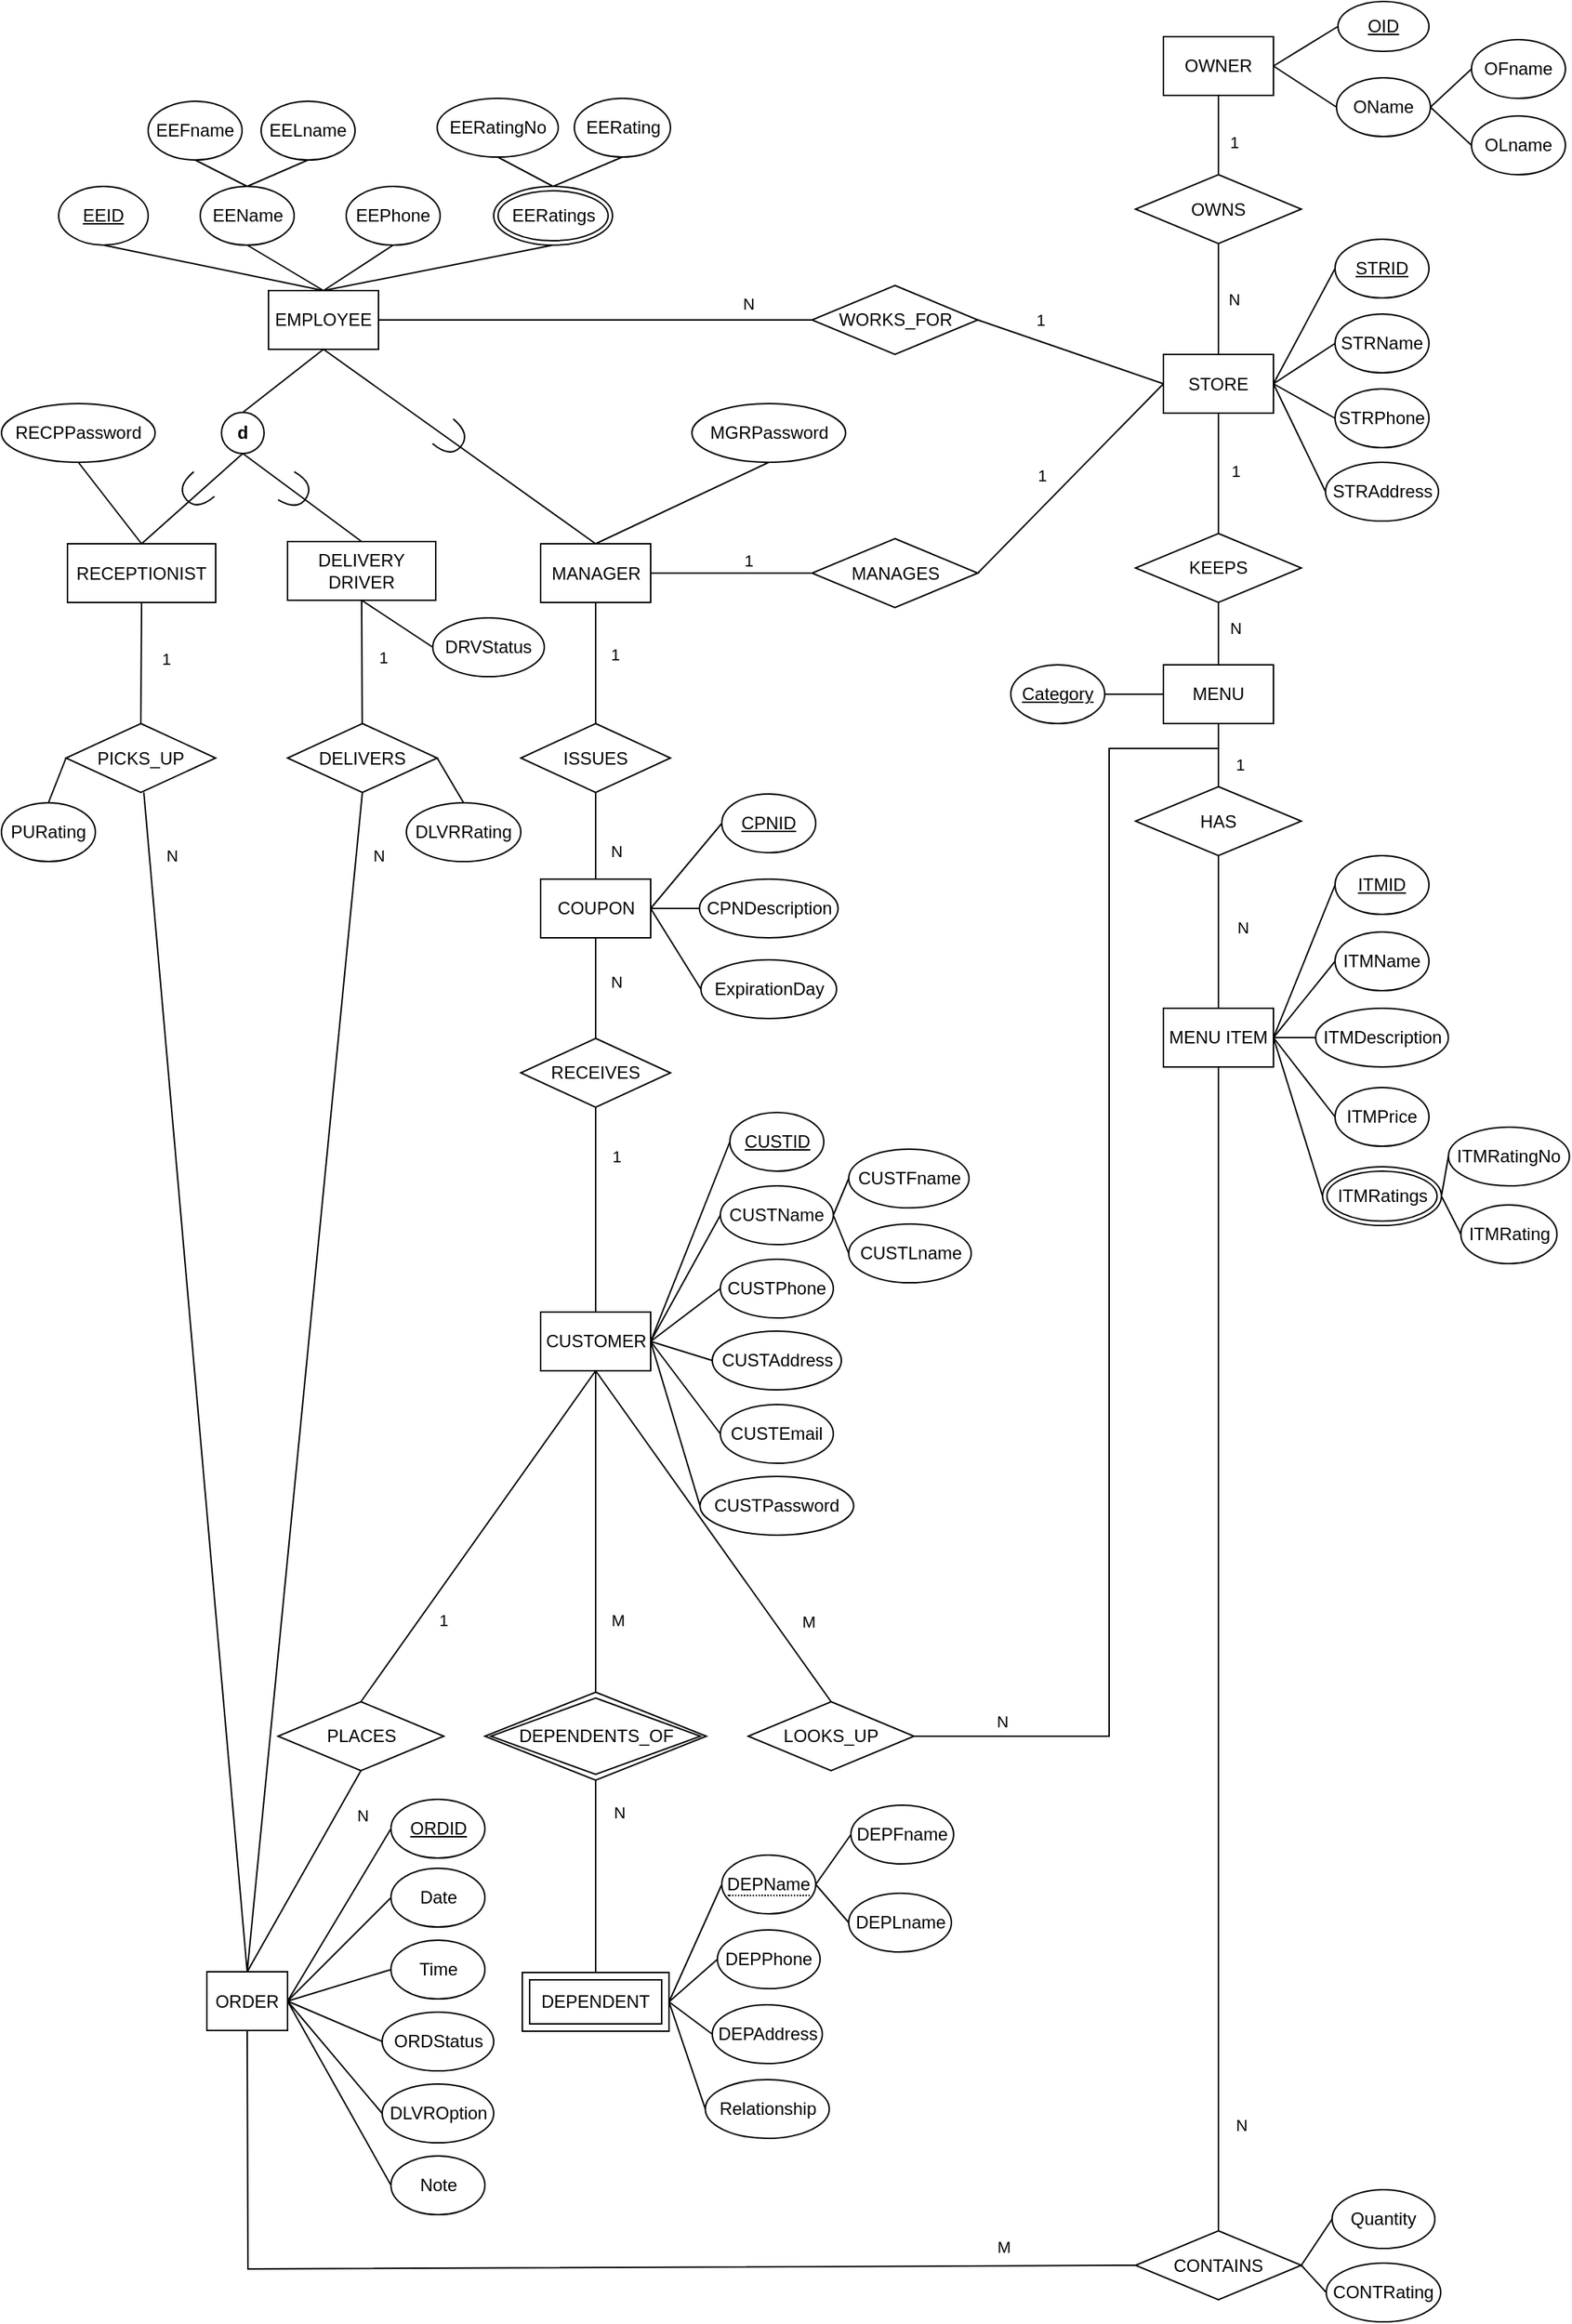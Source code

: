 <mxfile version="17.2.4" type="github">
  <diagram id="SFW6uyiaUGHVdkmB1JjF" name="Page-1">
    <mxGraphModel dx="1711" dy="632" grid="0" gridSize="10" guides="1" tooltips="1" connect="1" arrows="1" fold="1" page="1" pageScale="1" pageWidth="1100" pageHeight="850" background="none" math="0" shadow="0">
      <root>
        <mxCell id="0" />
        <mxCell id="1" parent="0" />
        <mxCell id="noU-ZZ-9LuPT3G-zOBd8-1" value="EMPLOYEE" style="whiteSpace=wrap;html=1;align=center;fillColor=default;" parent="1" vertex="1">
          <mxGeometry x="191" y="210" width="75" height="40" as="geometry" />
        </mxCell>
        <mxCell id="noU-ZZ-9LuPT3G-zOBd8-2" value="EEName" style="ellipse;whiteSpace=wrap;html=1;align=center;fillColor=default;gradientColor=none;" parent="1" vertex="1">
          <mxGeometry x="144.5" y="139" width="64" height="40" as="geometry" />
        </mxCell>
        <mxCell id="noU-ZZ-9LuPT3G-zOBd8-3" value="EEFname" style="ellipse;whiteSpace=wrap;html=1;align=center;fillColor=default;gradientColor=none;" parent="1" vertex="1">
          <mxGeometry x="109" y="81" width="64" height="40" as="geometry" />
        </mxCell>
        <mxCell id="noU-ZZ-9LuPT3G-zOBd8-4" value="EELname" style="ellipse;whiteSpace=wrap;html=1;align=center;fillColor=default;gradientColor=none;" parent="1" vertex="1">
          <mxGeometry x="186" y="81" width="64" height="40" as="geometry" />
        </mxCell>
        <mxCell id="noU-ZZ-9LuPT3G-zOBd8-6" value="&lt;u&gt;EEID&lt;/u&gt;" style="ellipse;whiteSpace=wrap;html=1;align=center;fillColor=default;gradientColor=none;" parent="1" vertex="1">
          <mxGeometry x="48" y="139" width="61" height="40" as="geometry" />
        </mxCell>
        <mxCell id="noU-ZZ-9LuPT3G-zOBd8-8" value="" style="endArrow=none;html=1;rounded=0;exitX=0.5;exitY=0;exitDx=0;exitDy=0;entryX=0.5;entryY=1;entryDx=0;entryDy=0;" parent="1" source="noU-ZZ-9LuPT3G-zOBd8-1" target="noU-ZZ-9LuPT3G-zOBd8-6" edge="1">
          <mxGeometry relative="1" as="geometry">
            <mxPoint x="463" y="321" as="sourcePoint" />
            <mxPoint x="623" y="321" as="targetPoint" />
          </mxGeometry>
        </mxCell>
        <mxCell id="noU-ZZ-9LuPT3G-zOBd8-9" value="" style="endArrow=none;html=1;rounded=0;exitX=0.5;exitY=0;exitDx=0;exitDy=0;entryX=0.5;entryY=1;entryDx=0;entryDy=0;" parent="1" source="noU-ZZ-9LuPT3G-zOBd8-1" target="noU-ZZ-9LuPT3G-zOBd8-2" edge="1">
          <mxGeometry relative="1" as="geometry">
            <mxPoint x="473" y="331" as="sourcePoint" />
            <mxPoint x="633" y="331" as="targetPoint" />
          </mxGeometry>
        </mxCell>
        <mxCell id="noU-ZZ-9LuPT3G-zOBd8-10" value="" style="endArrow=none;html=1;rounded=0;exitX=0.5;exitY=0;exitDx=0;exitDy=0;entryX=0.5;entryY=1;entryDx=0;entryDy=0;" parent="1" source="noU-ZZ-9LuPT3G-zOBd8-1" target="XxhGHqwdwqwEBPAkFFh7-3" edge="1">
          <mxGeometry relative="1" as="geometry">
            <mxPoint x="483" y="341" as="sourcePoint" />
            <mxPoint x="286.5" y="179" as="targetPoint" />
          </mxGeometry>
        </mxCell>
        <mxCell id="noU-ZZ-9LuPT3G-zOBd8-12" value="" style="endArrow=none;html=1;rounded=0;exitX=0.5;exitY=0;exitDx=0;exitDy=0;entryX=0.5;entryY=1;entryDx=0;entryDy=0;" parent="1" source="noU-ZZ-9LuPT3G-zOBd8-2" target="noU-ZZ-9LuPT3G-zOBd8-3" edge="1">
          <mxGeometry relative="1" as="geometry">
            <mxPoint x="457" y="363" as="sourcePoint" />
            <mxPoint x="617" y="363" as="targetPoint" />
          </mxGeometry>
        </mxCell>
        <mxCell id="noU-ZZ-9LuPT3G-zOBd8-13" value="" style="endArrow=none;html=1;rounded=0;exitX=0.5;exitY=0;exitDx=0;exitDy=0;entryX=0.5;entryY=1;entryDx=0;entryDy=0;" parent="1" source="noU-ZZ-9LuPT3G-zOBd8-2" target="noU-ZZ-9LuPT3G-zOBd8-4" edge="1">
          <mxGeometry relative="1" as="geometry">
            <mxPoint x="467" y="373" as="sourcePoint" />
            <mxPoint x="627" y="373" as="targetPoint" />
          </mxGeometry>
        </mxCell>
        <mxCell id="noU-ZZ-9LuPT3G-zOBd8-14" value="&lt;b&gt;d&lt;/b&gt;" style="ellipse;whiteSpace=wrap;html=1;" parent="1" vertex="1">
          <mxGeometry x="159" y="293" width="29" height="28" as="geometry" />
        </mxCell>
        <mxCell id="noU-ZZ-9LuPT3G-zOBd8-15" value="" style="endArrow=none;html=1;rounded=0;exitX=0.5;exitY=1;exitDx=0;exitDy=0;entryX=0.5;entryY=0;entryDx=0;entryDy=0;" parent="1" source="noU-ZZ-9LuPT3G-zOBd8-1" target="noU-ZZ-9LuPT3G-zOBd8-14" edge="1">
          <mxGeometry relative="1" as="geometry">
            <mxPoint x="238.5" y="220" as="sourcePoint" />
            <mxPoint x="424" y="189" as="targetPoint" />
          </mxGeometry>
        </mxCell>
        <mxCell id="noU-ZZ-9LuPT3G-zOBd8-16" value="" style="endArrow=none;html=1;rounded=0;exitX=0.5;exitY=1;exitDx=0;exitDy=0;entryX=0.5;entryY=0;entryDx=0;entryDy=0;" parent="1" source="noU-ZZ-9LuPT3G-zOBd8-1" target="noU-ZZ-9LuPT3G-zOBd8-29" edge="1">
          <mxGeometry relative="1" as="geometry">
            <mxPoint x="248.5" y="230" as="sourcePoint" />
            <mxPoint x="293" y="306" as="targetPoint" />
          </mxGeometry>
        </mxCell>
        <mxCell id="noU-ZZ-9LuPT3G-zOBd8-17" value="" style="endArrow=none;html=1;rounded=0;exitX=0.5;exitY=1;exitDx=0;exitDy=0;entryX=0.5;entryY=0;entryDx=0;entryDy=0;" parent="1" source="noU-ZZ-9LuPT3G-zOBd8-14" target="noU-ZZ-9LuPT3G-zOBd8-26" edge="1">
          <mxGeometry relative="1" as="geometry">
            <mxPoint x="258.5" y="240" as="sourcePoint" />
            <mxPoint x="100" y="381" as="targetPoint" />
          </mxGeometry>
        </mxCell>
        <mxCell id="noU-ZZ-9LuPT3G-zOBd8-18" value="" style="endArrow=none;html=1;rounded=0;exitX=0.5;exitY=1;exitDx=0;exitDy=0;entryX=0.5;entryY=0;entryDx=0;entryDy=0;" parent="1" source="noU-ZZ-9LuPT3G-zOBd8-14" target="noU-ZZ-9LuPT3G-zOBd8-27" edge="1">
          <mxGeometry relative="1" as="geometry">
            <mxPoint x="268.5" y="250" as="sourcePoint" />
            <mxPoint x="247" y="378" as="targetPoint" />
          </mxGeometry>
        </mxCell>
        <mxCell id="noU-ZZ-9LuPT3G-zOBd8-19" value="" style="shape=requiredInterface;html=1;verticalLabelPosition=bottom;sketch=0;rotation=140;" parent="1" vertex="1">
          <mxGeometry x="133" y="336" width="16" height="22" as="geometry" />
        </mxCell>
        <mxCell id="noU-ZZ-9LuPT3G-zOBd8-23" value="" style="shape=requiredInterface;html=1;verticalLabelPosition=bottom;sketch=0;rotation=30;" parent="1" vertex="1">
          <mxGeometry x="202" y="336" width="16" height="22" as="geometry" />
        </mxCell>
        <mxCell id="noU-ZZ-9LuPT3G-zOBd8-25" value="" style="shape=requiredInterface;html=1;verticalLabelPosition=bottom;sketch=0;rotation=40;" parent="1" vertex="1">
          <mxGeometry x="308" y="300" width="16" height="22" as="geometry" />
        </mxCell>
        <mxCell id="noU-ZZ-9LuPT3G-zOBd8-26" value="RECEPTIONIST" style="whiteSpace=wrap;html=1;align=center;fillColor=default;" parent="1" vertex="1">
          <mxGeometry x="54" y="382.5" width="101" height="40" as="geometry" />
        </mxCell>
        <mxCell id="noU-ZZ-9LuPT3G-zOBd8-27" value="DELIVERY DRIVER" style="whiteSpace=wrap;html=1;align=center;fillColor=default;" parent="1" vertex="1">
          <mxGeometry x="204" y="381" width="101" height="40" as="geometry" />
        </mxCell>
        <mxCell id="noU-ZZ-9LuPT3G-zOBd8-29" value="MANAGER" style="whiteSpace=wrap;html=1;align=center;fillColor=default;" parent="1" vertex="1">
          <mxGeometry x="376.5" y="382.5" width="75" height="40" as="geometry" />
        </mxCell>
        <mxCell id="noU-ZZ-9LuPT3G-zOBd8-30" value="WORKS_FOR" style="shape=rhombus;perimeter=rhombusPerimeter;whiteSpace=wrap;html=1;align=center;fillColor=default;gradientColor=none;" parent="1" vertex="1">
          <mxGeometry x="561.5" y="206.5" width="113" height="47" as="geometry" />
        </mxCell>
        <mxCell id="noU-ZZ-9LuPT3G-zOBd8-31" value="STORE" style="whiteSpace=wrap;html=1;align=center;fillColor=default;" parent="1" vertex="1">
          <mxGeometry x="801" y="253.5" width="75" height="40" as="geometry" />
        </mxCell>
        <mxCell id="noU-ZZ-9LuPT3G-zOBd8-32" value="&lt;u&gt;STRID&lt;/u&gt;" style="ellipse;whiteSpace=wrap;html=1;align=center;fillColor=default;gradientColor=none;" parent="1" vertex="1">
          <mxGeometry x="918" y="175" width="64" height="40" as="geometry" />
        </mxCell>
        <mxCell id="noU-ZZ-9LuPT3G-zOBd8-33" value="OWNER" style="whiteSpace=wrap;html=1;align=center;fillColor=default;" parent="1" vertex="1">
          <mxGeometry x="801" y="37" width="75" height="40" as="geometry" />
        </mxCell>
        <mxCell id="noU-ZZ-9LuPT3G-zOBd8-35" value="OWNS" style="shape=rhombus;perimeter=rhombusPerimeter;whiteSpace=wrap;html=1;align=center;fillColor=default;gradientColor=none;" parent="1" vertex="1">
          <mxGeometry x="782" y="131" width="113" height="47" as="geometry" />
        </mxCell>
        <mxCell id="noU-ZZ-9LuPT3G-zOBd8-36" value="&lt;u&gt;OID&lt;/u&gt;" style="ellipse;whiteSpace=wrap;html=1;align=center;fillColor=default;gradientColor=none;" parent="1" vertex="1">
          <mxGeometry x="920" y="13" width="62" height="34" as="geometry" />
        </mxCell>
        <mxCell id="noU-ZZ-9LuPT3G-zOBd8-37" value="OName" style="ellipse;whiteSpace=wrap;html=1;align=center;fillColor=default;gradientColor=none;" parent="1" vertex="1">
          <mxGeometry x="919" y="65" width="64" height="40" as="geometry" />
        </mxCell>
        <mxCell id="noU-ZZ-9LuPT3G-zOBd8-38" value="OFname" style="ellipse;whiteSpace=wrap;html=1;align=center;fillColor=default;gradientColor=none;" parent="1" vertex="1">
          <mxGeometry x="1011" y="39" width="64" height="40" as="geometry" />
        </mxCell>
        <mxCell id="noU-ZZ-9LuPT3G-zOBd8-39" value="OLname" style="ellipse;whiteSpace=wrap;html=1;align=center;fillColor=default;gradientColor=none;" parent="1" vertex="1">
          <mxGeometry x="1011" y="91" width="64" height="40" as="geometry" />
        </mxCell>
        <mxCell id="noU-ZZ-9LuPT3G-zOBd8-40" value="" style="endArrow=none;html=1;rounded=0;exitX=1;exitY=0.5;exitDx=0;exitDy=0;entryX=0;entryY=0.5;entryDx=0;entryDy=0;" parent="1" source="noU-ZZ-9LuPT3G-zOBd8-37" target="noU-ZZ-9LuPT3G-zOBd8-38" edge="1">
          <mxGeometry relative="1" as="geometry">
            <mxPoint x="1211" y="189" as="sourcePoint" />
            <mxPoint x="1371" y="189" as="targetPoint" />
          </mxGeometry>
        </mxCell>
        <mxCell id="noU-ZZ-9LuPT3G-zOBd8-41" value="" style="endArrow=none;html=1;rounded=0;entryX=0;entryY=0.5;entryDx=0;entryDy=0;exitX=1;exitY=0.5;exitDx=0;exitDy=0;" parent="1" source="noU-ZZ-9LuPT3G-zOBd8-37" target="noU-ZZ-9LuPT3G-zOBd8-39" edge="1">
          <mxGeometry relative="1" as="geometry">
            <mxPoint x="967" y="138" as="sourcePoint" />
            <mxPoint x="1381" y="199" as="targetPoint" />
          </mxGeometry>
        </mxCell>
        <mxCell id="noU-ZZ-9LuPT3G-zOBd8-42" value="" style="endArrow=none;html=1;rounded=0;exitX=0;exitY=0.5;exitDx=0;exitDy=0;entryX=1;entryY=0.5;entryDx=0;entryDy=0;" parent="1" source="noU-ZZ-9LuPT3G-zOBd8-36" target="noU-ZZ-9LuPT3G-zOBd8-33" edge="1">
          <mxGeometry relative="1" as="geometry">
            <mxPoint x="371.5" y="220" as="sourcePoint" />
            <mxPoint x="557" y="189" as="targetPoint" />
          </mxGeometry>
        </mxCell>
        <mxCell id="noU-ZZ-9LuPT3G-zOBd8-43" value="" style="endArrow=none;html=1;rounded=0;exitX=0;exitY=0.5;exitDx=0;exitDy=0;entryX=1;entryY=0.5;entryDx=0;entryDy=0;" parent="1" source="noU-ZZ-9LuPT3G-zOBd8-37" target="noU-ZZ-9LuPT3G-zOBd8-33" edge="1">
          <mxGeometry relative="1" as="geometry">
            <mxPoint x="381.5" y="230" as="sourcePoint" />
            <mxPoint x="567" y="199" as="targetPoint" />
          </mxGeometry>
        </mxCell>
        <mxCell id="noU-ZZ-9LuPT3G-zOBd8-44" value="STRName" style="ellipse;whiteSpace=wrap;html=1;align=center;fillColor=default;gradientColor=none;" parent="1" vertex="1">
          <mxGeometry x="918" y="226" width="64" height="40" as="geometry" />
        </mxCell>
        <mxCell id="noU-ZZ-9LuPT3G-zOBd8-45" value="STRPhone" style="ellipse;whiteSpace=wrap;html=1;align=center;fillColor=default;gradientColor=none;" parent="1" vertex="1">
          <mxGeometry x="918" y="277" width="64" height="40" as="geometry" />
        </mxCell>
        <mxCell id="noU-ZZ-9LuPT3G-zOBd8-46" value="STRAddress" style="ellipse;whiteSpace=wrap;html=1;align=center;fillColor=default;gradientColor=none;" parent="1" vertex="1">
          <mxGeometry x="911.5" y="327" width="77" height="40" as="geometry" />
        </mxCell>
        <mxCell id="noU-ZZ-9LuPT3G-zOBd8-47" value="" style="endArrow=none;html=1;rounded=0;entryX=0;entryY=0.5;entryDx=0;entryDy=0;exitX=1;exitY=0.5;exitDx=0;exitDy=0;" parent="1" source="noU-ZZ-9LuPT3G-zOBd8-31" target="noU-ZZ-9LuPT3G-zOBd8-32" edge="1">
          <mxGeometry relative="1" as="geometry">
            <mxPoint x="862" y="278" as="sourcePoint" />
            <mxPoint x="848.5" y="47" as="targetPoint" />
          </mxGeometry>
        </mxCell>
        <mxCell id="noU-ZZ-9LuPT3G-zOBd8-48" value="" style="endArrow=none;html=1;rounded=0;entryX=0;entryY=0.5;entryDx=0;entryDy=0;exitX=1;exitY=0.5;exitDx=0;exitDy=0;" parent="1" source="noU-ZZ-9LuPT3G-zOBd8-31" target="noU-ZZ-9LuPT3G-zOBd8-44" edge="1">
          <mxGeometry relative="1" as="geometry">
            <mxPoint x="949" y="233" as="sourcePoint" />
            <mxPoint x="858.5" y="57" as="targetPoint" />
          </mxGeometry>
        </mxCell>
        <mxCell id="noU-ZZ-9LuPT3G-zOBd8-49" value="" style="endArrow=none;html=1;rounded=0;exitX=1;exitY=0.5;exitDx=0;exitDy=0;entryX=0;entryY=0.5;entryDx=0;entryDy=0;" parent="1" source="noU-ZZ-9LuPT3G-zOBd8-31" target="noU-ZZ-9LuPT3G-zOBd8-45" edge="1">
          <mxGeometry relative="1" as="geometry">
            <mxPoint x="917" y="37" as="sourcePoint" />
            <mxPoint x="868.5" y="67" as="targetPoint" />
          </mxGeometry>
        </mxCell>
        <mxCell id="noU-ZZ-9LuPT3G-zOBd8-50" value="" style="endArrow=none;html=1;rounded=0;exitX=0;exitY=0.5;exitDx=0;exitDy=0;entryX=1;entryY=0.5;entryDx=0;entryDy=0;" parent="1" source="noU-ZZ-9LuPT3G-zOBd8-46" target="noU-ZZ-9LuPT3G-zOBd8-31" edge="1">
          <mxGeometry relative="1" as="geometry">
            <mxPoint x="927" y="47" as="sourcePoint" />
            <mxPoint x="878.5" y="77" as="targetPoint" />
          </mxGeometry>
        </mxCell>
        <mxCell id="noU-ZZ-9LuPT3G-zOBd8-51" value="MANAGES" style="shape=rhombus;perimeter=rhombusPerimeter;whiteSpace=wrap;html=1;align=center;fillColor=default;gradientColor=none;" parent="1" vertex="1">
          <mxGeometry x="561.5" y="379" width="113" height="47" as="geometry" />
        </mxCell>
        <mxCell id="noU-ZZ-9LuPT3G-zOBd8-52" value="KEEPS" style="shape=rhombus;perimeter=rhombusPerimeter;whiteSpace=wrap;html=1;align=center;fillColor=default;gradientColor=none;" parent="1" vertex="1">
          <mxGeometry x="782" y="375.5" width="113" height="47" as="geometry" />
        </mxCell>
        <mxCell id="noU-ZZ-9LuPT3G-zOBd8-53" value="MENU" style="whiteSpace=wrap;html=1;align=center;fillColor=default;" parent="1" vertex="1">
          <mxGeometry x="801" y="465" width="75" height="40" as="geometry" />
        </mxCell>
        <mxCell id="noU-ZZ-9LuPT3G-zOBd8-54" value="HAS" style="shape=rhombus;perimeter=rhombusPerimeter;whiteSpace=wrap;html=1;align=center;fillColor=default;gradientColor=none;" parent="1" vertex="1">
          <mxGeometry x="782" y="548" width="113" height="47" as="geometry" />
        </mxCell>
        <mxCell id="noU-ZZ-9LuPT3G-zOBd8-55" value="MENU ITEM" style="whiteSpace=wrap;html=1;align=center;fillColor=default;" parent="1" vertex="1">
          <mxGeometry x="801" y="699" width="75" height="40" as="geometry" />
        </mxCell>
        <mxCell id="noU-ZZ-9LuPT3G-zOBd8-56" value="&lt;u&gt;Category&lt;/u&gt;" style="ellipse;whiteSpace=wrap;html=1;align=center;fillColor=default;gradientColor=none;" parent="1" vertex="1">
          <mxGeometry x="697" y="465" width="64" height="40" as="geometry" />
        </mxCell>
        <mxCell id="noU-ZZ-9LuPT3G-zOBd8-57" value="" style="endArrow=none;html=1;rounded=0;entryX=0;entryY=0.5;entryDx=0;entryDy=0;exitX=1;exitY=0.5;exitDx=0;exitDy=0;" parent="1" source="noU-ZZ-9LuPT3G-zOBd8-56" target="noU-ZZ-9LuPT3G-zOBd8-53" edge="1">
          <mxGeometry relative="1" as="geometry">
            <mxPoint x="612" y="517" as="sourcePoint" />
            <mxPoint x="795" y="205" as="targetPoint" />
          </mxGeometry>
        </mxCell>
        <mxCell id="noU-ZZ-9LuPT3G-zOBd8-58" value="&lt;u&gt;ITMID&lt;/u&gt;" style="ellipse;whiteSpace=wrap;html=1;align=center;fillColor=default;gradientColor=none;" parent="1" vertex="1">
          <mxGeometry x="918" y="595" width="64" height="40" as="geometry" />
        </mxCell>
        <mxCell id="noU-ZZ-9LuPT3G-zOBd8-59" value="ITMName" style="ellipse;whiteSpace=wrap;html=1;align=center;fillColor=default;gradientColor=none;" parent="1" vertex="1">
          <mxGeometry x="918" y="647" width="64" height="40" as="geometry" />
        </mxCell>
        <mxCell id="noU-ZZ-9LuPT3G-zOBd8-60" value="ITMDescription" style="ellipse;whiteSpace=wrap;html=1;align=center;fillColor=default;gradientColor=none;" parent="1" vertex="1">
          <mxGeometry x="904.75" y="699" width="90.5" height="40" as="geometry" />
        </mxCell>
        <mxCell id="noU-ZZ-9LuPT3G-zOBd8-61" value="ITMPrice" style="ellipse;whiteSpace=wrap;html=1;align=center;fillColor=default;gradientColor=none;" parent="1" vertex="1">
          <mxGeometry x="918" y="753" width="64" height="40" as="geometry" />
        </mxCell>
        <mxCell id="noU-ZZ-9LuPT3G-zOBd8-62" value="" style="endArrow=none;html=1;rounded=0;entryX=0;entryY=0.5;entryDx=0;entryDy=0;exitX=1;exitY=0.5;exitDx=0;exitDy=0;" parent="1" source="noU-ZZ-9LuPT3G-zOBd8-55" target="noU-ZZ-9LuPT3G-zOBd8-58" edge="1">
          <mxGeometry relative="1" as="geometry">
            <mxPoint x="928" y="495" as="sourcePoint" />
            <mxPoint x="886" y="495" as="targetPoint" />
          </mxGeometry>
        </mxCell>
        <mxCell id="noU-ZZ-9LuPT3G-zOBd8-63" value="" style="endArrow=none;html=1;rounded=0;entryX=1;entryY=0.5;entryDx=0;entryDy=0;exitX=0;exitY=0.5;exitDx=0;exitDy=0;" parent="1" source="noU-ZZ-9LuPT3G-zOBd8-59" target="noU-ZZ-9LuPT3G-zOBd8-55" edge="1">
          <mxGeometry relative="1" as="geometry">
            <mxPoint x="938" y="505" as="sourcePoint" />
            <mxPoint x="896" y="505" as="targetPoint" />
          </mxGeometry>
        </mxCell>
        <mxCell id="noU-ZZ-9LuPT3G-zOBd8-64" value="" style="endArrow=none;html=1;rounded=0;entryX=1;entryY=0.5;entryDx=0;entryDy=0;exitX=0;exitY=0.5;exitDx=0;exitDy=0;" parent="1" source="noU-ZZ-9LuPT3G-zOBd8-60" target="noU-ZZ-9LuPT3G-zOBd8-55" edge="1">
          <mxGeometry relative="1" as="geometry">
            <mxPoint x="948" y="515" as="sourcePoint" />
            <mxPoint x="906" y="515" as="targetPoint" />
          </mxGeometry>
        </mxCell>
        <mxCell id="noU-ZZ-9LuPT3G-zOBd8-65" value="" style="endArrow=none;html=1;rounded=0;entryX=0;entryY=0.5;entryDx=0;entryDy=0;exitX=1;exitY=0.5;exitDx=0;exitDy=0;" parent="1" source="noU-ZZ-9LuPT3G-zOBd8-55" target="noU-ZZ-9LuPT3G-zOBd8-61" edge="1">
          <mxGeometry relative="1" as="geometry">
            <mxPoint x="958" y="525" as="sourcePoint" />
            <mxPoint x="916" y="525" as="targetPoint" />
          </mxGeometry>
        </mxCell>
        <mxCell id="noU-ZZ-9LuPT3G-zOBd8-66" value="ORDER" style="whiteSpace=wrap;html=1;align=center;fillColor=default;" parent="1" vertex="1">
          <mxGeometry x="149" y="1355.5" width="55" height="40" as="geometry" />
        </mxCell>
        <mxCell id="noU-ZZ-9LuPT3G-zOBd8-69" value="&lt;u&gt;ORDID&lt;/u&gt;" style="ellipse;whiteSpace=wrap;html=1;align=center;fillColor=default;gradientColor=none;" parent="1" vertex="1">
          <mxGeometry x="274.5" y="1238" width="64" height="40" as="geometry" />
        </mxCell>
        <mxCell id="noU-ZZ-9LuPT3G-zOBd8-71" value="CONTAINS" style="shape=rhombus;perimeter=rhombusPerimeter;whiteSpace=wrap;html=1;align=center;fillColor=default;gradientColor=none;" parent="1" vertex="1">
          <mxGeometry x="782" y="1532" width="113" height="47" as="geometry" />
        </mxCell>
        <mxCell id="noU-ZZ-9LuPT3G-zOBd8-72" value="DELIVERS" style="shape=rhombus;perimeter=rhombusPerimeter;whiteSpace=wrap;html=1;align=center;fillColor=default;gradientColor=none;" parent="1" vertex="1">
          <mxGeometry x="204" y="505" width="102" height="47" as="geometry" />
        </mxCell>
        <mxCell id="noU-ZZ-9LuPT3G-zOBd8-73" value="PICKS_UP" style="shape=rhombus;perimeter=rhombusPerimeter;whiteSpace=wrap;html=1;align=center;fillColor=default;gradientColor=none;" parent="1" vertex="1">
          <mxGeometry x="53" y="505" width="102" height="47" as="geometry" />
        </mxCell>
        <mxCell id="noU-ZZ-9LuPT3G-zOBd8-75" value="ISSUES" style="shape=rhombus;perimeter=rhombusPerimeter;whiteSpace=wrap;html=1;align=center;fillColor=default;gradientColor=none;" parent="1" vertex="1">
          <mxGeometry x="363" y="505" width="102" height="47" as="geometry" />
        </mxCell>
        <mxCell id="noU-ZZ-9LuPT3G-zOBd8-76" value="COUPON" style="whiteSpace=wrap;html=1;align=center;fillColor=default;" parent="1" vertex="1">
          <mxGeometry x="376.5" y="611" width="75" height="40" as="geometry" />
        </mxCell>
        <mxCell id="noU-ZZ-9LuPT3G-zOBd8-77" value="&lt;u&gt;CPNID&lt;/u&gt;" style="ellipse;whiteSpace=wrap;html=1;align=center;fillColor=default;gradientColor=none;" parent="1" vertex="1">
          <mxGeometry x="500" y="553" width="64" height="40" as="geometry" />
        </mxCell>
        <mxCell id="noU-ZZ-9LuPT3G-zOBd8-80" value="" style="endArrow=none;html=1;rounded=0;entryX=1;entryY=0.5;entryDx=0;entryDy=0;exitX=0;exitY=0.5;exitDx=0;exitDy=0;" parent="1" source="XxhGHqwdwqwEBPAkFFh7-5" target="noU-ZZ-9LuPT3G-zOBd8-55" edge="1">
          <mxGeometry relative="1" as="geometry">
            <mxPoint x="894.0" y="800.0" as="sourcePoint" />
            <mxPoint x="928" y="753" as="targetPoint" />
          </mxGeometry>
        </mxCell>
        <mxCell id="noU-ZZ-9LuPT3G-zOBd8-83" value="CPNDescription" style="ellipse;whiteSpace=wrap;html=1;align=center;fillColor=default;gradientColor=none;" parent="1" vertex="1">
          <mxGeometry x="484.75" y="611" width="94.5" height="40" as="geometry" />
        </mxCell>
        <mxCell id="noU-ZZ-9LuPT3G-zOBd8-85" value="ExpirationDay" style="ellipse;whiteSpace=wrap;html=1;align=center;fillColor=default;gradientColor=none;" parent="1" vertex="1">
          <mxGeometry x="485.75" y="666" width="92.5" height="40" as="geometry" />
        </mxCell>
        <mxCell id="noU-ZZ-9LuPT3G-zOBd8-86" value="" style="endArrow=none;html=1;rounded=0;entryX=0;entryY=0.5;entryDx=0;entryDy=0;exitX=1;exitY=0.5;exitDx=0;exitDy=0;" parent="1" source="noU-ZZ-9LuPT3G-zOBd8-76" target="noU-ZZ-9LuPT3G-zOBd8-77" edge="1">
          <mxGeometry relative="1" as="geometry">
            <mxPoint x="580" y="714" as="sourcePoint" />
            <mxPoint x="622" y="567" as="targetPoint" />
          </mxGeometry>
        </mxCell>
        <mxCell id="noU-ZZ-9LuPT3G-zOBd8-87" value="" style="endArrow=none;html=1;rounded=0;entryX=0;entryY=0.5;entryDx=0;entryDy=0;exitX=1;exitY=0.5;exitDx=0;exitDy=0;" parent="1" source="noU-ZZ-9LuPT3G-zOBd8-76" target="noU-ZZ-9LuPT3G-zOBd8-83" edge="1">
          <mxGeometry relative="1" as="geometry">
            <mxPoint x="763" y="708" as="sourcePoint" />
            <mxPoint x="805" y="561" as="targetPoint" />
          </mxGeometry>
        </mxCell>
        <mxCell id="noU-ZZ-9LuPT3G-zOBd8-88" value="" style="endArrow=none;html=1;rounded=0;entryX=0;entryY=0.5;entryDx=0;entryDy=0;exitX=1;exitY=0.5;exitDx=0;exitDy=0;" parent="1" source="noU-ZZ-9LuPT3G-zOBd8-76" target="noU-ZZ-9LuPT3G-zOBd8-85" edge="1">
          <mxGeometry relative="1" as="geometry">
            <mxPoint x="437" y="667" as="sourcePoint" />
            <mxPoint x="815" y="571" as="targetPoint" />
          </mxGeometry>
        </mxCell>
        <mxCell id="noU-ZZ-9LuPT3G-zOBd8-89" value="CUSTOMER" style="whiteSpace=wrap;html=1;align=center;fillColor=default;" parent="1" vertex="1">
          <mxGeometry x="376.5" y="906" width="75" height="40" as="geometry" />
        </mxCell>
        <mxCell id="noU-ZZ-9LuPT3G-zOBd8-90" value="RECEIVES" style="shape=rhombus;perimeter=rhombusPerimeter;whiteSpace=wrap;html=1;align=center;fillColor=default;gradientColor=none;" parent="1" vertex="1">
          <mxGeometry x="363" y="719.5" width="102" height="47" as="geometry" />
        </mxCell>
        <mxCell id="noU-ZZ-9LuPT3G-zOBd8-91" value="&lt;u&gt;CUSTID&lt;/u&gt;" style="ellipse;whiteSpace=wrap;html=1;align=center;fillColor=default;gradientColor=none;" parent="1" vertex="1">
          <mxGeometry x="505.5" y="770" width="64" height="40" as="geometry" />
        </mxCell>
        <mxCell id="noU-ZZ-9LuPT3G-zOBd8-92" value="CUSTName" style="ellipse;whiteSpace=wrap;html=1;align=center;fillColor=default;gradientColor=none;" parent="1" vertex="1">
          <mxGeometry x="499" y="820" width="77" height="40" as="geometry" />
        </mxCell>
        <mxCell id="noU-ZZ-9LuPT3G-zOBd8-93" value="CUSTFname" style="ellipse;whiteSpace=wrap;html=1;align=center;fillColor=default;gradientColor=none;" parent="1" vertex="1">
          <mxGeometry x="586.5" y="795" width="82" height="40" as="geometry" />
        </mxCell>
        <mxCell id="noU-ZZ-9LuPT3G-zOBd8-94" value="CUSTLname" style="ellipse;whiteSpace=wrap;html=1;align=center;fillColor=default;gradientColor=none;" parent="1" vertex="1">
          <mxGeometry x="586.5" y="846" width="83.5" height="40" as="geometry" />
        </mxCell>
        <mxCell id="noU-ZZ-9LuPT3G-zOBd8-95" value="" style="endArrow=none;html=1;rounded=0;exitX=1;exitY=0.5;exitDx=0;exitDy=0;entryX=0;entryY=0.5;entryDx=0;entryDy=0;" parent="1" source="noU-ZZ-9LuPT3G-zOBd8-92" target="noU-ZZ-9LuPT3G-zOBd8-93" edge="1">
          <mxGeometry relative="1" as="geometry">
            <mxPoint x="921.5" y="1030" as="sourcePoint" />
            <mxPoint x="1081.5" y="1030" as="targetPoint" />
          </mxGeometry>
        </mxCell>
        <mxCell id="noU-ZZ-9LuPT3G-zOBd8-96" value="" style="endArrow=none;html=1;rounded=0;entryX=0;entryY=0.5;entryDx=0;entryDy=0;exitX=1;exitY=0.5;exitDx=0;exitDy=0;" parent="1" source="noU-ZZ-9LuPT3G-zOBd8-92" target="noU-ZZ-9LuPT3G-zOBd8-94" edge="1">
          <mxGeometry relative="1" as="geometry">
            <mxPoint x="677.5" y="979" as="sourcePoint" />
            <mxPoint x="1091.5" y="1040" as="targetPoint" />
          </mxGeometry>
        </mxCell>
        <mxCell id="noU-ZZ-9LuPT3G-zOBd8-97" value="CUSTAddress" style="ellipse;whiteSpace=wrap;html=1;align=center;fillColor=default;gradientColor=none;" parent="1" vertex="1">
          <mxGeometry x="493.5" y="919" width="88" height="40" as="geometry" />
        </mxCell>
        <mxCell id="noU-ZZ-9LuPT3G-zOBd8-103" value="" style="endArrow=none;html=1;rounded=0;exitX=1;exitY=0.5;exitDx=0;exitDy=0;entryX=0;entryY=0.5;entryDx=0;entryDy=0;" parent="1" source="noU-ZZ-9LuPT3G-zOBd8-89" target="noU-ZZ-9LuPT3G-zOBd8-91" edge="1">
          <mxGeometry relative="1" as="geometry">
            <mxPoint x="574" y="906.5" as="sourcePoint" />
            <mxPoint x="598" y="880" as="targetPoint" />
          </mxGeometry>
        </mxCell>
        <mxCell id="noU-ZZ-9LuPT3G-zOBd8-104" value="" style="endArrow=none;html=1;rounded=0;exitX=0;exitY=0.5;exitDx=0;exitDy=0;entryX=1;entryY=0.5;entryDx=0;entryDy=0;" parent="1" source="noU-ZZ-9LuPT3G-zOBd8-92" target="noU-ZZ-9LuPT3G-zOBd8-89" edge="1">
          <mxGeometry relative="1" as="geometry">
            <mxPoint x="584" y="916.5" as="sourcePoint" />
            <mxPoint x="460" y="937" as="targetPoint" />
          </mxGeometry>
        </mxCell>
        <mxCell id="noU-ZZ-9LuPT3G-zOBd8-105" value="" style="endArrow=none;html=1;rounded=0;exitX=0;exitY=0.5;exitDx=0;exitDy=0;entryX=1;entryY=0.5;entryDx=0;entryDy=0;" parent="1" source="noU-ZZ-9LuPT3G-zOBd8-97" target="noU-ZZ-9LuPT3G-zOBd8-89" edge="1">
          <mxGeometry relative="1" as="geometry">
            <mxPoint x="594" y="926.5" as="sourcePoint" />
            <mxPoint x="618" y="900" as="targetPoint" />
          </mxGeometry>
        </mxCell>
        <mxCell id="noU-ZZ-9LuPT3G-zOBd8-107" value="DEPENDENTS_OF" style="shape=rhombus;double=1;perimeter=rhombusPerimeter;whiteSpace=wrap;html=1;align=center;" parent="1" vertex="1">
          <mxGeometry x="338.5" y="1165" width="151" height="60" as="geometry" />
        </mxCell>
        <mxCell id="noU-ZZ-9LuPT3G-zOBd8-108" value="DEPENDENT" style="shape=ext;margin=3;double=1;whiteSpace=wrap;html=1;align=center;" parent="1" vertex="1">
          <mxGeometry x="364" y="1356" width="100" height="40" as="geometry" />
        </mxCell>
        <mxCell id="noU-ZZ-9LuPT3G-zOBd8-110" value="DEPFname" style="ellipse;whiteSpace=wrap;html=1;align=center;fillColor=default;gradientColor=none;" parent="1" vertex="1">
          <mxGeometry x="588" y="1242" width="70" height="40" as="geometry" />
        </mxCell>
        <mxCell id="noU-ZZ-9LuPT3G-zOBd8-111" value="DEPLname" style="ellipse;whiteSpace=wrap;html=1;align=center;fillColor=default;gradientColor=none;" parent="1" vertex="1">
          <mxGeometry x="586.5" y="1302" width="70" height="40" as="geometry" />
        </mxCell>
        <mxCell id="noU-ZZ-9LuPT3G-zOBd8-112" value="" style="endArrow=none;html=1;rounded=0;exitX=1;exitY=0.5;exitDx=0;exitDy=0;entryX=0;entryY=0.5;entryDx=0;entryDy=0;" parent="1" source="WgHKaXqXbtPij1zSODDi-1" target="noU-ZZ-9LuPT3G-zOBd8-110" edge="1">
          <mxGeometry relative="1" as="geometry">
            <mxPoint x="564" y="1288.5" as="sourcePoint" />
            <mxPoint x="959" y="1465" as="targetPoint" />
          </mxGeometry>
        </mxCell>
        <mxCell id="noU-ZZ-9LuPT3G-zOBd8-113" value="" style="endArrow=none;html=1;rounded=0;entryX=0;entryY=0.5;entryDx=0;entryDy=0;exitX=1;exitY=0.5;exitDx=0;exitDy=0;" parent="1" source="WgHKaXqXbtPij1zSODDi-1" target="noU-ZZ-9LuPT3G-zOBd8-111" edge="1">
          <mxGeometry relative="1" as="geometry">
            <mxPoint x="564" y="1288.5" as="sourcePoint" />
            <mxPoint x="969" y="1475" as="targetPoint" />
          </mxGeometry>
        </mxCell>
        <mxCell id="noU-ZZ-9LuPT3G-zOBd8-114" value="DEPAddress" style="ellipse;whiteSpace=wrap;html=1;align=center;fillColor=default;gradientColor=none;" parent="1" vertex="1">
          <mxGeometry x="493.5" y="1378" width="75" height="40" as="geometry" />
        </mxCell>
        <mxCell id="noU-ZZ-9LuPT3G-zOBd8-115" value="Relationship" style="ellipse;whiteSpace=wrap;html=1;align=center;fillColor=default;gradientColor=none;" parent="1" vertex="1">
          <mxGeometry x="488.75" y="1429" width="84.5" height="40" as="geometry" />
        </mxCell>
        <mxCell id="noU-ZZ-9LuPT3G-zOBd8-116" value="" style="endArrow=none;html=1;rounded=0;exitX=1;exitY=0.5;exitDx=0;exitDy=0;entryX=0;entryY=0.5;entryDx=0;entryDy=0;" parent="1" source="noU-ZZ-9LuPT3G-zOBd8-108" target="WgHKaXqXbtPij1zSODDi-1" edge="1">
          <mxGeometry relative="1" as="geometry">
            <mxPoint x="574" y="1321.5" as="sourcePoint" />
            <mxPoint x="500" y="1311.5" as="targetPoint" />
          </mxGeometry>
        </mxCell>
        <mxCell id="noU-ZZ-9LuPT3G-zOBd8-117" value="" style="endArrow=none;html=1;rounded=0;exitX=0;exitY=0.5;exitDx=0;exitDy=0;entryX=1;entryY=0.5;entryDx=0;entryDy=0;" parent="1" source="noU-ZZ-9LuPT3G-zOBd8-114" target="noU-ZZ-9LuPT3G-zOBd8-108" edge="1">
          <mxGeometry relative="1" as="geometry">
            <mxPoint x="584" y="1331.5" as="sourcePoint" />
            <mxPoint x="608" y="1305" as="targetPoint" />
          </mxGeometry>
        </mxCell>
        <mxCell id="noU-ZZ-9LuPT3G-zOBd8-118" value="" style="endArrow=none;html=1;rounded=0;exitX=0;exitY=0.5;exitDx=0;exitDy=0;entryX=1;entryY=0.5;entryDx=0;entryDy=0;" parent="1" source="noU-ZZ-9LuPT3G-zOBd8-115" target="noU-ZZ-9LuPT3G-zOBd8-108" edge="1">
          <mxGeometry relative="1" as="geometry">
            <mxPoint x="594" y="1341.5" as="sourcePoint" />
            <mxPoint x="618" y="1315" as="targetPoint" />
          </mxGeometry>
        </mxCell>
        <mxCell id="noU-ZZ-9LuPT3G-zOBd8-119" value="PLACES" style="shape=rhombus;perimeter=rhombusPerimeter;whiteSpace=wrap;html=1;align=center;fillColor=default;gradientColor=none;" parent="1" vertex="1">
          <mxGeometry x="197.5" y="1171.5" width="113" height="47" as="geometry" />
        </mxCell>
        <mxCell id="noU-ZZ-9LuPT3G-zOBd8-120" value="LOOKS_UP" style="shape=rhombus;perimeter=rhombusPerimeter;whiteSpace=wrap;html=1;align=center;fillColor=default;gradientColor=none;" parent="1" vertex="1">
          <mxGeometry x="518" y="1171.5" width="113" height="47" as="geometry" />
        </mxCell>
        <mxCell id="noU-ZZ-9LuPT3G-zOBd8-121" value="Date" style="ellipse;whiteSpace=wrap;html=1;align=center;fillColor=default;gradientColor=none;" parent="1" vertex="1">
          <mxGeometry x="274.5" y="1285" width="64" height="40" as="geometry" />
        </mxCell>
        <mxCell id="noU-ZZ-9LuPT3G-zOBd8-122" value="Time" style="ellipse;whiteSpace=wrap;html=1;align=center;fillColor=default;gradientColor=none;" parent="1" vertex="1">
          <mxGeometry x="274.5" y="1334" width="64" height="40" as="geometry" />
        </mxCell>
        <mxCell id="noU-ZZ-9LuPT3G-zOBd8-123" value="" style="endArrow=none;html=1;rounded=0;exitX=1;exitY=0.5;exitDx=0;exitDy=0;entryX=0;entryY=0.5;entryDx=0;entryDy=0;" parent="1" source="noU-ZZ-9LuPT3G-zOBd8-66" target="noU-ZZ-9LuPT3G-zOBd8-69" edge="1">
          <mxGeometry relative="1" as="geometry">
            <mxPoint x="474" y="1386" as="sourcePoint" />
            <mxPoint x="510" y="1321.5" as="targetPoint" />
          </mxGeometry>
        </mxCell>
        <mxCell id="noU-ZZ-9LuPT3G-zOBd8-124" value="" style="endArrow=none;html=1;rounded=0;exitX=1;exitY=0.5;exitDx=0;exitDy=0;entryX=0;entryY=0.5;entryDx=0;entryDy=0;" parent="1" source="noU-ZZ-9LuPT3G-zOBd8-66" target="noU-ZZ-9LuPT3G-zOBd8-121" edge="1">
          <mxGeometry relative="1" as="geometry">
            <mxPoint x="484" y="1396" as="sourcePoint" />
            <mxPoint x="520" y="1331.5" as="targetPoint" />
          </mxGeometry>
        </mxCell>
        <mxCell id="noU-ZZ-9LuPT3G-zOBd8-125" value="" style="endArrow=none;html=1;rounded=0;exitX=0;exitY=0.5;exitDx=0;exitDy=0;entryX=1;entryY=0.5;entryDx=0;entryDy=0;" parent="1" source="noU-ZZ-9LuPT3G-zOBd8-122" target="noU-ZZ-9LuPT3G-zOBd8-66" edge="1">
          <mxGeometry relative="1" as="geometry">
            <mxPoint x="494" y="1406" as="sourcePoint" />
            <mxPoint x="530" y="1341.5" as="targetPoint" />
          </mxGeometry>
        </mxCell>
        <mxCell id="noU-ZZ-9LuPT3G-zOBd8-127" value="" style="endArrow=none;html=1;rounded=0;exitX=1;exitY=0.5;exitDx=0;exitDy=0;entryX=0;entryY=0.5;entryDx=0;entryDy=0;" parent="1" source="noU-ZZ-9LuPT3G-zOBd8-1" target="noU-ZZ-9LuPT3G-zOBd8-30" edge="1">
          <mxGeometry relative="1" as="geometry">
            <mxPoint x="238.5" y="220" as="sourcePoint" />
            <mxPoint x="424" y="189" as="targetPoint" />
          </mxGeometry>
        </mxCell>
        <mxCell id="noU-ZZ-9LuPT3G-zOBd8-176" value="N" style="edgeLabel;html=1;align=center;verticalAlign=middle;resizable=0;points=[];" parent="noU-ZZ-9LuPT3G-zOBd8-127" vertex="1" connectable="0">
          <mxGeometry x="0.699" y="-1" relative="1" as="geometry">
            <mxPoint x="1" y="-12" as="offset" />
          </mxGeometry>
        </mxCell>
        <mxCell id="noU-ZZ-9LuPT3G-zOBd8-128" value="" style="endArrow=none;html=1;rounded=0;exitX=1;exitY=0.5;exitDx=0;exitDy=0;entryX=0;entryY=0.5;entryDx=0;entryDy=0;" parent="1" source="noU-ZZ-9LuPT3G-zOBd8-30" target="noU-ZZ-9LuPT3G-zOBd8-31" edge="1">
          <mxGeometry relative="1" as="geometry">
            <mxPoint x="248.5" y="230" as="sourcePoint" />
            <mxPoint x="434" y="199" as="targetPoint" />
          </mxGeometry>
        </mxCell>
        <mxCell id="noU-ZZ-9LuPT3G-zOBd8-177" value="1" style="edgeLabel;html=1;align=center;verticalAlign=middle;resizable=0;points=[];" parent="noU-ZZ-9LuPT3G-zOBd8-128" vertex="1" connectable="0">
          <mxGeometry x="-0.587" y="4" relative="1" as="geometry">
            <mxPoint x="15" y="-5" as="offset" />
          </mxGeometry>
        </mxCell>
        <mxCell id="noU-ZZ-9LuPT3G-zOBd8-129" value="" style="endArrow=none;html=1;rounded=0;exitX=0.5;exitY=1;exitDx=0;exitDy=0;" parent="1" source="noU-ZZ-9LuPT3G-zOBd8-33" target="noU-ZZ-9LuPT3G-zOBd8-35" edge="1">
          <mxGeometry relative="1" as="geometry">
            <mxPoint x="258.5" y="240" as="sourcePoint" />
            <mxPoint x="444" y="209" as="targetPoint" />
          </mxGeometry>
        </mxCell>
        <mxCell id="noU-ZZ-9LuPT3G-zOBd8-155" value="1" style="edgeLabel;html=1;align=center;verticalAlign=middle;resizable=0;points=[];" parent="noU-ZZ-9LuPT3G-zOBd8-129" vertex="1" connectable="0">
          <mxGeometry x="-0.148" y="1" relative="1" as="geometry">
            <mxPoint x="9" y="9" as="offset" />
          </mxGeometry>
        </mxCell>
        <mxCell id="noU-ZZ-9LuPT3G-zOBd8-130" value="" style="endArrow=none;html=1;rounded=0;entryX=0.5;entryY=1;entryDx=0;entryDy=0;" parent="1" source="noU-ZZ-9LuPT3G-zOBd8-31" target="noU-ZZ-9LuPT3G-zOBd8-35" edge="1">
          <mxGeometry relative="1" as="geometry">
            <mxPoint x="268.5" y="250" as="sourcePoint" />
            <mxPoint x="454" y="219" as="targetPoint" />
          </mxGeometry>
        </mxCell>
        <mxCell id="noU-ZZ-9LuPT3G-zOBd8-154" value="N" style="edgeLabel;html=1;align=center;verticalAlign=middle;resizable=0;points=[];" parent="noU-ZZ-9LuPT3G-zOBd8-130" vertex="1" connectable="0">
          <mxGeometry x="0.285" y="-2" relative="1" as="geometry">
            <mxPoint x="8" y="11" as="offset" />
          </mxGeometry>
        </mxCell>
        <mxCell id="noU-ZZ-9LuPT3G-zOBd8-131" value="" style="endArrow=none;html=1;rounded=0;exitX=1;exitY=0.5;exitDx=0;exitDy=0;entryX=0;entryY=0.5;entryDx=0;entryDy=0;" parent="1" source="noU-ZZ-9LuPT3G-zOBd8-29" target="noU-ZZ-9LuPT3G-zOBd8-51" edge="1">
          <mxGeometry relative="1" as="geometry">
            <mxPoint x="278.5" y="260" as="sourcePoint" />
            <mxPoint x="464" y="229" as="targetPoint" />
          </mxGeometry>
        </mxCell>
        <mxCell id="noU-ZZ-9LuPT3G-zOBd8-178" value="1" style="edgeLabel;html=1;align=center;verticalAlign=middle;resizable=0;points=[];" parent="noU-ZZ-9LuPT3G-zOBd8-131" vertex="1" connectable="0">
          <mxGeometry x="0.336" relative="1" as="geometry">
            <mxPoint x="-7" y="-9" as="offset" />
          </mxGeometry>
        </mxCell>
        <mxCell id="noU-ZZ-9LuPT3G-zOBd8-132" value="" style="endArrow=none;html=1;rounded=0;exitX=1;exitY=0.5;exitDx=0;exitDy=0;entryX=0;entryY=0.5;entryDx=0;entryDy=0;" parent="1" source="noU-ZZ-9LuPT3G-zOBd8-51" target="noU-ZZ-9LuPT3G-zOBd8-31" edge="1">
          <mxGeometry relative="1" as="geometry">
            <mxPoint x="288.5" y="270" as="sourcePoint" />
            <mxPoint x="474" y="239" as="targetPoint" />
          </mxGeometry>
        </mxCell>
        <mxCell id="noU-ZZ-9LuPT3G-zOBd8-179" value="1" style="edgeLabel;html=1;align=center;verticalAlign=middle;resizable=0;points=[];" parent="noU-ZZ-9LuPT3G-zOBd8-132" vertex="1" connectable="0">
          <mxGeometry x="-0.444" relative="1" as="geometry">
            <mxPoint x="8" y="-31" as="offset" />
          </mxGeometry>
        </mxCell>
        <mxCell id="noU-ZZ-9LuPT3G-zOBd8-133" value="" style="endArrow=none;html=1;rounded=0;exitX=0.5;exitY=0;exitDx=0;exitDy=0;entryX=0.5;entryY=1;entryDx=0;entryDy=0;" parent="1" source="noU-ZZ-9LuPT3G-zOBd8-52" target="noU-ZZ-9LuPT3G-zOBd8-31" edge="1">
          <mxGeometry relative="1" as="geometry">
            <mxPoint x="298.5" y="280" as="sourcePoint" />
            <mxPoint x="484" y="249" as="targetPoint" />
          </mxGeometry>
        </mxCell>
        <mxCell id="noU-ZZ-9LuPT3G-zOBd8-157" value="1" style="edgeLabel;html=1;align=center;verticalAlign=middle;resizable=0;points=[];" parent="noU-ZZ-9LuPT3G-zOBd8-133" vertex="1" connectable="0">
          <mxGeometry x="0.11" y="1" relative="1" as="geometry">
            <mxPoint x="12" y="3" as="offset" />
          </mxGeometry>
        </mxCell>
        <mxCell id="noU-ZZ-9LuPT3G-zOBd8-134" value="" style="endArrow=none;html=1;rounded=0;entryX=0.5;entryY=1;entryDx=0;entryDy=0;" parent="1" source="noU-ZZ-9LuPT3G-zOBd8-53" target="noU-ZZ-9LuPT3G-zOBd8-52" edge="1">
          <mxGeometry relative="1" as="geometry">
            <mxPoint x="308.5" y="290" as="sourcePoint" />
            <mxPoint x="494" y="259" as="targetPoint" />
          </mxGeometry>
        </mxCell>
        <mxCell id="noU-ZZ-9LuPT3G-zOBd8-156" value="N" style="edgeLabel;html=1;align=center;verticalAlign=middle;resizable=0;points=[];" parent="noU-ZZ-9LuPT3G-zOBd8-134" vertex="1" connectable="0">
          <mxGeometry x="0.224" relative="1" as="geometry">
            <mxPoint x="11" y="1" as="offset" />
          </mxGeometry>
        </mxCell>
        <mxCell id="noU-ZZ-9LuPT3G-zOBd8-135" value="" style="endArrow=none;html=1;rounded=0;entryX=0.5;entryY=1;entryDx=0;entryDy=0;" parent="1" source="noU-ZZ-9LuPT3G-zOBd8-54" target="noU-ZZ-9LuPT3G-zOBd8-53" edge="1">
          <mxGeometry relative="1" as="geometry">
            <mxPoint x="318.5" y="300" as="sourcePoint" />
            <mxPoint x="504" y="269" as="targetPoint" />
          </mxGeometry>
        </mxCell>
        <mxCell id="noU-ZZ-9LuPT3G-zOBd8-158" value="1" style="edgeLabel;html=1;align=center;verticalAlign=middle;resizable=0;points=[];" parent="noU-ZZ-9LuPT3G-zOBd8-135" vertex="1" connectable="0">
          <mxGeometry x="-0.302" y="-1" relative="1" as="geometry">
            <mxPoint x="13" as="offset" />
          </mxGeometry>
        </mxCell>
        <mxCell id="noU-ZZ-9LuPT3G-zOBd8-137" value="" style="endArrow=none;html=1;rounded=0;entryX=0.5;entryY=0;entryDx=0;entryDy=0;exitX=0.5;exitY=1;exitDx=0;exitDy=0;" parent="1" source="noU-ZZ-9LuPT3G-zOBd8-54" target="noU-ZZ-9LuPT3G-zOBd8-55" edge="1">
          <mxGeometry relative="1" as="geometry">
            <mxPoint x="848.5" y="558" as="sourcePoint" />
            <mxPoint x="838" y="637" as="targetPoint" />
          </mxGeometry>
        </mxCell>
        <mxCell id="noU-ZZ-9LuPT3G-zOBd8-159" value="N" style="edgeLabel;html=1;align=center;verticalAlign=middle;resizable=0;points=[];" parent="noU-ZZ-9LuPT3G-zOBd8-137" vertex="1" connectable="0">
          <mxGeometry x="-0.058" y="2" relative="1" as="geometry">
            <mxPoint x="14" as="offset" />
          </mxGeometry>
        </mxCell>
        <mxCell id="noU-ZZ-9LuPT3G-zOBd8-138" value="" style="endArrow=none;html=1;rounded=0;exitX=0.5;exitY=1;exitDx=0;exitDy=0;entryX=0.5;entryY=0;entryDx=0;entryDy=0;" parent="1" source="noU-ZZ-9LuPT3G-zOBd8-55" target="noU-ZZ-9LuPT3G-zOBd8-71" edge="1">
          <mxGeometry relative="1" as="geometry">
            <mxPoint x="848.5" y="605" as="sourcePoint" />
            <mxPoint x="878" y="1262" as="targetPoint" />
          </mxGeometry>
        </mxCell>
        <mxCell id="noU-ZZ-9LuPT3G-zOBd8-160" value="N" style="edgeLabel;html=1;align=center;verticalAlign=middle;resizable=0;points=[];" parent="noU-ZZ-9LuPT3G-zOBd8-138" vertex="1" connectable="0">
          <mxGeometry x="0.818" y="1" relative="1" as="geometry">
            <mxPoint x="14" as="offset" />
          </mxGeometry>
        </mxCell>
        <mxCell id="noU-ZZ-9LuPT3G-zOBd8-139" value="" style="endArrow=none;html=1;rounded=0;exitX=0.5;exitY=0;exitDx=0;exitDy=0;entryX=0.5;entryY=1;entryDx=0;entryDy=0;" parent="1" source="noU-ZZ-9LuPT3G-zOBd8-75" target="noU-ZZ-9LuPT3G-zOBd8-29" edge="1">
          <mxGeometry relative="1" as="geometry">
            <mxPoint x="461.5" y="412.5" as="sourcePoint" />
            <mxPoint x="571.5" y="412.5" as="targetPoint" />
          </mxGeometry>
        </mxCell>
        <mxCell id="noU-ZZ-9LuPT3G-zOBd8-172" value="1" style="edgeLabel;html=1;align=center;verticalAlign=middle;resizable=0;points=[];" parent="noU-ZZ-9LuPT3G-zOBd8-139" vertex="1" connectable="0">
          <mxGeometry x="0.212" y="2" relative="1" as="geometry">
            <mxPoint x="15" y="3" as="offset" />
          </mxGeometry>
        </mxCell>
        <mxCell id="noU-ZZ-9LuPT3G-zOBd8-140" value="" style="endArrow=none;html=1;rounded=0;exitX=0.5;exitY=0;exitDx=0;exitDy=0;" parent="1" source="noU-ZZ-9LuPT3G-zOBd8-76" target="noU-ZZ-9LuPT3G-zOBd8-75" edge="1">
          <mxGeometry relative="1" as="geometry">
            <mxPoint x="471.5" y="422.5" as="sourcePoint" />
            <mxPoint x="581.5" y="422.5" as="targetPoint" />
          </mxGeometry>
        </mxCell>
        <mxCell id="noU-ZZ-9LuPT3G-zOBd8-173" value="N" style="edgeLabel;html=1;align=center;verticalAlign=middle;resizable=0;points=[];" parent="noU-ZZ-9LuPT3G-zOBd8-140" vertex="1" connectable="0">
          <mxGeometry x="-0.152" y="-1" relative="1" as="geometry">
            <mxPoint x="13" y="6" as="offset" />
          </mxGeometry>
        </mxCell>
        <mxCell id="noU-ZZ-9LuPT3G-zOBd8-141" value="" style="endArrow=none;html=1;rounded=0;exitX=0.5;exitY=0;exitDx=0;exitDy=0;" parent="1" source="noU-ZZ-9LuPT3G-zOBd8-90" target="noU-ZZ-9LuPT3G-zOBd8-76" edge="1">
          <mxGeometry relative="1" as="geometry">
            <mxPoint x="481.5" y="432.5" as="sourcePoint" />
            <mxPoint x="591.5" y="432.5" as="targetPoint" />
          </mxGeometry>
        </mxCell>
        <mxCell id="noU-ZZ-9LuPT3G-zOBd8-174" value="N" style="edgeLabel;html=1;align=center;verticalAlign=middle;resizable=0;points=[];" parent="noU-ZZ-9LuPT3G-zOBd8-141" vertex="1" connectable="0">
          <mxGeometry x="0.182" relative="1" as="geometry">
            <mxPoint x="14" y="2" as="offset" />
          </mxGeometry>
        </mxCell>
        <mxCell id="noU-ZZ-9LuPT3G-zOBd8-142" value="" style="endArrow=none;html=1;rounded=0;exitX=0.5;exitY=0;exitDx=0;exitDy=0;entryX=0.5;entryY=1;entryDx=0;entryDy=0;" parent="1" source="noU-ZZ-9LuPT3G-zOBd8-89" target="noU-ZZ-9LuPT3G-zOBd8-90" edge="1">
          <mxGeometry relative="1" as="geometry">
            <mxPoint x="424" y="729.5" as="sourcePoint" />
            <mxPoint x="424" y="661" as="targetPoint" />
          </mxGeometry>
        </mxCell>
        <mxCell id="noU-ZZ-9LuPT3G-zOBd8-175" value="1" style="edgeLabel;html=1;align=center;verticalAlign=middle;resizable=0;points=[];" parent="noU-ZZ-9LuPT3G-zOBd8-142" vertex="1" connectable="0">
          <mxGeometry x="0.563" y="1" relative="1" as="geometry">
            <mxPoint x="15" y="3" as="offset" />
          </mxGeometry>
        </mxCell>
        <mxCell id="noU-ZZ-9LuPT3G-zOBd8-143" value="" style="endArrow=none;html=1;rounded=0;exitX=0.5;exitY=0;exitDx=0;exitDy=0;entryX=0.5;entryY=1;entryDx=0;entryDy=0;" parent="1" source="noU-ZZ-9LuPT3G-zOBd8-119" target="noU-ZZ-9LuPT3G-zOBd8-89" edge="1">
          <mxGeometry relative="1" as="geometry">
            <mxPoint x="424" y="916" as="sourcePoint" />
            <mxPoint x="424" y="776.5" as="targetPoint" />
          </mxGeometry>
        </mxCell>
        <mxCell id="noU-ZZ-9LuPT3G-zOBd8-166" value="1" style="edgeLabel;html=1;align=center;verticalAlign=middle;resizable=0;points=[];" parent="noU-ZZ-9LuPT3G-zOBd8-143" vertex="1" connectable="0">
          <mxGeometry x="-0.518" y="2" relative="1" as="geometry">
            <mxPoint x="19" as="offset" />
          </mxGeometry>
        </mxCell>
        <mxCell id="noU-ZZ-9LuPT3G-zOBd8-144" value="" style="endArrow=none;html=1;rounded=0;exitX=0.5;exitY=0;exitDx=0;exitDy=0;entryX=0.5;entryY=1;entryDx=0;entryDy=0;" parent="1" source="noU-ZZ-9LuPT3G-zOBd8-107" target="noU-ZZ-9LuPT3G-zOBd8-89" edge="1">
          <mxGeometry relative="1" as="geometry">
            <mxPoint x="264" y="1181.5" as="sourcePoint" />
            <mxPoint x="424" y="956" as="targetPoint" />
          </mxGeometry>
        </mxCell>
        <mxCell id="noU-ZZ-9LuPT3G-zOBd8-163" value="M" style="edgeLabel;html=1;align=center;verticalAlign=middle;resizable=0;points=[];" parent="noU-ZZ-9LuPT3G-zOBd8-144" vertex="1" connectable="0">
          <mxGeometry x="-0.014" relative="1" as="geometry">
            <mxPoint x="15" y="59" as="offset" />
          </mxGeometry>
        </mxCell>
        <mxCell id="noU-ZZ-9LuPT3G-zOBd8-145" value="" style="endArrow=none;html=1;rounded=0;exitX=0.5;exitY=0;exitDx=0;exitDy=0;entryX=0.5;entryY=1;entryDx=0;entryDy=0;" parent="1" source="noU-ZZ-9LuPT3G-zOBd8-120" target="noU-ZZ-9LuPT3G-zOBd8-89" edge="1">
          <mxGeometry relative="1" as="geometry">
            <mxPoint x="424" y="1175" as="sourcePoint" />
            <mxPoint x="424" y="956" as="targetPoint" />
          </mxGeometry>
        </mxCell>
        <mxCell id="noU-ZZ-9LuPT3G-zOBd8-164" value="M" style="edgeLabel;html=1;align=center;verticalAlign=middle;resizable=0;points=[];" parent="noU-ZZ-9LuPT3G-zOBd8-145" vertex="1" connectable="0">
          <mxGeometry x="-0.58" relative="1" as="geometry">
            <mxPoint x="18" y="-7" as="offset" />
          </mxGeometry>
        </mxCell>
        <mxCell id="noU-ZZ-9LuPT3G-zOBd8-146" value="" style="endArrow=none;html=1;rounded=0;entryX=1;entryY=0.5;entryDx=0;entryDy=0;" parent="1" target="noU-ZZ-9LuPT3G-zOBd8-120" edge="1">
          <mxGeometry relative="1" as="geometry">
            <mxPoint x="838" y="522" as="sourcePoint" />
            <mxPoint x="434" y="966" as="targetPoint" />
            <Array as="points">
              <mxPoint x="764" y="522" />
              <mxPoint x="764" y="1195" />
            </Array>
          </mxGeometry>
        </mxCell>
        <mxCell id="noU-ZZ-9LuPT3G-zOBd8-165" value="N" style="edgeLabel;html=1;align=center;verticalAlign=middle;resizable=0;points=[];" parent="noU-ZZ-9LuPT3G-zOBd8-146" vertex="1" connectable="0">
          <mxGeometry x="0.886" y="-1" relative="1" as="geometry">
            <mxPoint x="10" y="-9" as="offset" />
          </mxGeometry>
        </mxCell>
        <mxCell id="noU-ZZ-9LuPT3G-zOBd8-147" value="" style="endArrow=none;html=1;rounded=0;exitX=0.5;exitY=1;exitDx=0;exitDy=0;entryX=0.5;entryY=0;entryDx=0;entryDy=0;" parent="1" source="noU-ZZ-9LuPT3G-zOBd8-119" target="noU-ZZ-9LuPT3G-zOBd8-66" edge="1">
          <mxGeometry relative="1" as="geometry">
            <mxPoint x="264" y="1181.5" as="sourcePoint" />
            <mxPoint x="424" y="956" as="targetPoint" />
          </mxGeometry>
        </mxCell>
        <mxCell id="noU-ZZ-9LuPT3G-zOBd8-167" value="N" style="edgeLabel;html=1;align=center;verticalAlign=middle;resizable=0;points=[];" parent="noU-ZZ-9LuPT3G-zOBd8-147" vertex="1" connectable="0">
          <mxGeometry x="-0.257" y="3" relative="1" as="geometry">
            <mxPoint x="27" y="-22" as="offset" />
          </mxGeometry>
        </mxCell>
        <mxCell id="noU-ZZ-9LuPT3G-zOBd8-148" value="" style="endArrow=none;html=1;rounded=0;exitX=0.5;exitY=0;exitDx=0;exitDy=0;entryX=0.5;entryY=1;entryDx=0;entryDy=0;" parent="1" source="noU-ZZ-9LuPT3G-zOBd8-108" target="noU-ZZ-9LuPT3G-zOBd8-107" edge="1">
          <mxGeometry relative="1" as="geometry">
            <mxPoint x="274" y="1191.5" as="sourcePoint" />
            <mxPoint x="434" y="966" as="targetPoint" />
          </mxGeometry>
        </mxCell>
        <mxCell id="noU-ZZ-9LuPT3G-zOBd8-162" value="N" style="edgeLabel;html=1;align=center;verticalAlign=middle;resizable=0;points=[];" parent="noU-ZZ-9LuPT3G-zOBd8-148" vertex="1" connectable="0">
          <mxGeometry x="0.038" relative="1" as="geometry">
            <mxPoint x="16" y="-41" as="offset" />
          </mxGeometry>
        </mxCell>
        <mxCell id="noU-ZZ-9LuPT3G-zOBd8-149" value="" style="endArrow=none;html=1;rounded=0;entryX=0.5;entryY=1;entryDx=0;entryDy=0;" parent="1" source="noU-ZZ-9LuPT3G-zOBd8-72" target="noU-ZZ-9LuPT3G-zOBd8-27" edge="1">
          <mxGeometry relative="1" as="geometry">
            <mxPoint x="424" y="515" as="sourcePoint" />
            <mxPoint x="424" y="432.5" as="targetPoint" />
          </mxGeometry>
        </mxCell>
        <mxCell id="noU-ZZ-9LuPT3G-zOBd8-170" value="1" style="edgeLabel;html=1;align=center;verticalAlign=middle;resizable=0;points=[];" parent="noU-ZZ-9LuPT3G-zOBd8-149" vertex="1" connectable="0">
          <mxGeometry x="0.072" y="-1" relative="1" as="geometry">
            <mxPoint x="13" as="offset" />
          </mxGeometry>
        </mxCell>
        <mxCell id="noU-ZZ-9LuPT3G-zOBd8-150" value="" style="endArrow=none;html=1;rounded=0;exitX=0.5;exitY=0;exitDx=0;exitDy=0;entryX=0.5;entryY=1;entryDx=0;entryDy=0;" parent="1" source="noU-ZZ-9LuPT3G-zOBd8-73" target="noU-ZZ-9LuPT3G-zOBd8-26" edge="1">
          <mxGeometry relative="1" as="geometry">
            <mxPoint x="434" y="525" as="sourcePoint" />
            <mxPoint x="434" y="442.5" as="targetPoint" />
          </mxGeometry>
        </mxCell>
        <mxCell id="noU-ZZ-9LuPT3G-zOBd8-171" value="1" style="edgeLabel;html=1;align=center;verticalAlign=middle;resizable=0;points=[];" parent="noU-ZZ-9LuPT3G-zOBd8-150" vertex="1" connectable="0">
          <mxGeometry x="0.115" y="-2" relative="1" as="geometry">
            <mxPoint x="14" y="2" as="offset" />
          </mxGeometry>
        </mxCell>
        <mxCell id="noU-ZZ-9LuPT3G-zOBd8-151" value="" style="endArrow=none;html=1;rounded=0;exitX=0.5;exitY=0;exitDx=0;exitDy=0;entryX=0.5;entryY=1;entryDx=0;entryDy=0;" parent="1" source="noU-ZZ-9LuPT3G-zOBd8-66" target="noU-ZZ-9LuPT3G-zOBd8-72" edge="1">
          <mxGeometry relative="1" as="geometry">
            <mxPoint x="444" y="535" as="sourcePoint" />
            <mxPoint x="444" y="452.5" as="targetPoint" />
          </mxGeometry>
        </mxCell>
        <mxCell id="noU-ZZ-9LuPT3G-zOBd8-168" value="N" style="edgeLabel;html=1;align=center;verticalAlign=middle;resizable=0;points=[];" parent="noU-ZZ-9LuPT3G-zOBd8-151" vertex="1" connectable="0">
          <mxGeometry x="0.89" y="1" relative="1" as="geometry">
            <mxPoint x="16" y="-1" as="offset" />
          </mxGeometry>
        </mxCell>
        <mxCell id="noU-ZZ-9LuPT3G-zOBd8-152" value="" style="endArrow=none;html=1;rounded=0;exitX=0.5;exitY=0;exitDx=0;exitDy=0;entryX=0.52;entryY=1;entryDx=0;entryDy=0;entryPerimeter=0;" parent="1" source="noU-ZZ-9LuPT3G-zOBd8-66" target="noU-ZZ-9LuPT3G-zOBd8-73" edge="1">
          <mxGeometry relative="1" as="geometry">
            <mxPoint x="454" y="545" as="sourcePoint" />
            <mxPoint x="454" y="462.5" as="targetPoint" />
          </mxGeometry>
        </mxCell>
        <mxCell id="noU-ZZ-9LuPT3G-zOBd8-169" value="N" style="edgeLabel;html=1;align=center;verticalAlign=middle;resizable=0;points=[];" parent="noU-ZZ-9LuPT3G-zOBd8-152" vertex="1" connectable="0">
          <mxGeometry x="0.878" relative="1" as="geometry">
            <mxPoint x="14" y="-6" as="offset" />
          </mxGeometry>
        </mxCell>
        <mxCell id="noU-ZZ-9LuPT3G-zOBd8-153" value="" style="endArrow=none;html=1;rounded=0;exitX=0.5;exitY=1;exitDx=0;exitDy=0;entryX=0;entryY=0.5;entryDx=0;entryDy=0;" parent="1" source="noU-ZZ-9LuPT3G-zOBd8-66" target="noU-ZZ-9LuPT3G-zOBd8-71" edge="1">
          <mxGeometry relative="1" as="geometry">
            <mxPoint x="214" y="1385.5" as="sourcePoint" />
            <mxPoint x="238" y="1329" as="targetPoint" />
            <Array as="points">
              <mxPoint x="177" y="1558" />
            </Array>
          </mxGeometry>
        </mxCell>
        <mxCell id="noU-ZZ-9LuPT3G-zOBd8-161" value="M" style="edgeLabel;html=1;align=center;verticalAlign=middle;resizable=0;points=[];" parent="noU-ZZ-9LuPT3G-zOBd8-153" vertex="1" connectable="0">
          <mxGeometry x="0.764" relative="1" as="geometry">
            <mxPoint y="-13" as="offset" />
          </mxGeometry>
        </mxCell>
        <mxCell id="noU-ZZ-9LuPT3G-zOBd8-180" value="PURating" style="ellipse;whiteSpace=wrap;html=1;align=center;fillColor=default;gradientColor=none;" parent="1" vertex="1">
          <mxGeometry x="9" y="559" width="64" height="40" as="geometry" />
        </mxCell>
        <mxCell id="noU-ZZ-9LuPT3G-zOBd8-181" value="DLVRRating" style="ellipse;whiteSpace=wrap;html=1;align=center;fillColor=default;gradientColor=none;" parent="1" vertex="1">
          <mxGeometry x="285" y="559" width="78" height="40" as="geometry" />
        </mxCell>
        <mxCell id="noU-ZZ-9LuPT3G-zOBd8-184" value="" style="endArrow=none;html=1;rounded=0;entryX=1;entryY=0.5;entryDx=0;entryDy=0;exitX=0.5;exitY=0;exitDx=0;exitDy=0;" parent="1" source="noU-ZZ-9LuPT3G-zOBd8-181" target="noU-ZZ-9LuPT3G-zOBd8-72" edge="1">
          <mxGeometry relative="1" as="geometry">
            <mxPoint x="461.5" y="641" as="sourcePoint" />
            <mxPoint x="510" y="583" as="targetPoint" />
          </mxGeometry>
        </mxCell>
        <mxCell id="noU-ZZ-9LuPT3G-zOBd8-185" value="" style="endArrow=none;html=1;rounded=0;entryX=0;entryY=0.5;entryDx=0;entryDy=0;exitX=0.5;exitY=0;exitDx=0;exitDy=0;" parent="1" source="noU-ZZ-9LuPT3G-zOBd8-180" target="noU-ZZ-9LuPT3G-zOBd8-73" edge="1">
          <mxGeometry relative="1" as="geometry">
            <mxPoint x="471.5" y="651" as="sourcePoint" />
            <mxPoint x="520" y="593" as="targetPoint" />
          </mxGeometry>
        </mxCell>
        <mxCell id="WgHKaXqXbtPij1zSODDi-1" value="&lt;span style=&quot;border-bottom: 1px dotted&quot;&gt;DEPName&lt;/span&gt;" style="ellipse;whiteSpace=wrap;html=1;align=center;" parent="1" vertex="1">
          <mxGeometry x="500" y="1276" width="64" height="40" as="geometry" />
        </mxCell>
        <mxCell id="XxhGHqwdwqwEBPAkFFh7-1" value="CONTRating" style="ellipse;whiteSpace=wrap;html=1;align=center;fillColor=default;gradientColor=none;" parent="1" vertex="1">
          <mxGeometry x="912" y="1554" width="78" height="40" as="geometry" />
        </mxCell>
        <mxCell id="XxhGHqwdwqwEBPAkFFh7-2" value="" style="endArrow=none;html=1;rounded=0;entryX=1;entryY=0.5;entryDx=0;entryDy=0;exitX=0;exitY=0.5;exitDx=0;exitDy=0;" parent="1" source="XxhGHqwdwqwEBPAkFFh7-1" target="noU-ZZ-9LuPT3G-zOBd8-71" edge="1">
          <mxGeometry relative="1" as="geometry">
            <mxPoint x="1128.5" y="1644.5" as="sourcePoint" />
            <mxPoint x="973" y="1532" as="targetPoint" />
          </mxGeometry>
        </mxCell>
        <mxCell id="XxhGHqwdwqwEBPAkFFh7-3" value="EERatings" style="ellipse;shape=doubleEllipse;margin=3;whiteSpace=wrap;html=1;align=center;" parent="1" vertex="1">
          <mxGeometry x="344.5" y="139" width="81" height="40" as="geometry" />
        </mxCell>
        <mxCell id="XxhGHqwdwqwEBPAkFFh7-5" value="ITMRatings" style="ellipse;shape=doubleEllipse;margin=3;whiteSpace=wrap;html=1;align=center;" parent="1" vertex="1">
          <mxGeometry x="909.5" y="807" width="81" height="40" as="geometry" />
        </mxCell>
        <mxCell id="FmnSVrexhD5MxShHhoRI-1" value="CUSTEmail" style="ellipse;whiteSpace=wrap;html=1;align=center;fillColor=default;gradientColor=none;" parent="1" vertex="1">
          <mxGeometry x="499" y="969" width="77" height="40" as="geometry" />
        </mxCell>
        <mxCell id="FmnSVrexhD5MxShHhoRI-2" value="CUSTPassword" style="ellipse;whiteSpace=wrap;html=1;align=center;fillColor=default;gradientColor=none;" parent="1" vertex="1">
          <mxGeometry x="485.13" y="1018" width="104.75" height="40" as="geometry" />
        </mxCell>
        <mxCell id="FmnSVrexhD5MxShHhoRI-3" value="" style="endArrow=none;html=1;rounded=0;exitX=0;exitY=0.5;exitDx=0;exitDy=0;entryX=1;entryY=0.5;entryDx=0;entryDy=0;" parent="1" source="FmnSVrexhD5MxShHhoRI-2" target="noU-ZZ-9LuPT3G-zOBd8-89" edge="1">
          <mxGeometry relative="1" as="geometry">
            <mxPoint x="503.5" y="882" as="sourcePoint" />
            <mxPoint x="461.5" y="936" as="targetPoint" />
          </mxGeometry>
        </mxCell>
        <mxCell id="FmnSVrexhD5MxShHhoRI-4" value="" style="endArrow=none;html=1;rounded=0;exitX=0;exitY=0.5;exitDx=0;exitDy=0;entryX=1;entryY=0.5;entryDx=0;entryDy=0;" parent="1" source="FmnSVrexhD5MxShHhoRI-1" target="noU-ZZ-9LuPT3G-zOBd8-89" edge="1">
          <mxGeometry relative="1" as="geometry">
            <mxPoint x="489.62" y="992" as="sourcePoint" />
            <mxPoint x="461.5" y="936" as="targetPoint" />
          </mxGeometry>
        </mxCell>
        <mxCell id="FmnSVrexhD5MxShHhoRI-5" value="RECPPassword" style="ellipse;whiteSpace=wrap;html=1;align=center;fillColor=default;gradientColor=none;" parent="1" vertex="1">
          <mxGeometry x="9" y="287" width="104.75" height="40" as="geometry" />
        </mxCell>
        <mxCell id="FmnSVrexhD5MxShHhoRI-6" value="" style="endArrow=none;html=1;rounded=0;exitX=0.5;exitY=1;exitDx=0;exitDy=0;entryX=0.5;entryY=0;entryDx=0;entryDy=0;" parent="1" source="FmnSVrexhD5MxShHhoRI-5" target="noU-ZZ-9LuPT3G-zOBd8-26" edge="1">
          <mxGeometry relative="1" as="geometry">
            <mxPoint x="238.5" y="220" as="sourcePoint" />
            <mxPoint x="92" y="372" as="targetPoint" />
          </mxGeometry>
        </mxCell>
        <mxCell id="FmnSVrexhD5MxShHhoRI-7" value="MGRPassword" style="ellipse;whiteSpace=wrap;html=1;align=center;fillColor=default;gradientColor=none;" parent="1" vertex="1">
          <mxGeometry x="479.63" y="287" width="104.75" height="40" as="geometry" />
        </mxCell>
        <mxCell id="FmnSVrexhD5MxShHhoRI-8" value="" style="endArrow=none;html=1;rounded=0;exitX=0.5;exitY=1;exitDx=0;exitDy=0;entryX=0.5;entryY=0;entryDx=0;entryDy=0;" parent="1" source="FmnSVrexhD5MxShHhoRI-7" target="noU-ZZ-9LuPT3G-zOBd8-29" edge="1">
          <mxGeometry relative="1" as="geometry">
            <mxPoint x="71.375" y="337" as="sourcePoint" />
            <mxPoint x="114.5" y="392.5" as="targetPoint" />
          </mxGeometry>
        </mxCell>
        <mxCell id="FmnSVrexhD5MxShHhoRI-9" value="ORDStatus" style="ellipse;whiteSpace=wrap;html=1;align=center;fillColor=default;gradientColor=none;" parent="1" vertex="1">
          <mxGeometry x="268.5" y="1383" width="76" height="40" as="geometry" />
        </mxCell>
        <mxCell id="FmnSVrexhD5MxShHhoRI-10" value="" style="endArrow=none;html=1;rounded=0;entryX=0;entryY=0.5;entryDx=0;entryDy=0;exitX=1;exitY=0.5;exitDx=0;exitDy=0;" parent="1" source="noU-ZZ-9LuPT3G-zOBd8-66" target="FmnSVrexhD5MxShHhoRI-9" edge="1">
          <mxGeometry relative="1" as="geometry">
            <mxPoint x="189" y="1425" as="sourcePoint" />
            <mxPoint x="214" y="1385.5" as="targetPoint" />
          </mxGeometry>
        </mxCell>
        <mxCell id="FmnSVrexhD5MxShHhoRI-11" value="DLVROption" style="ellipse;whiteSpace=wrap;html=1;align=center;fillColor=default;gradientColor=none;" parent="1" vertex="1">
          <mxGeometry x="268.5" y="1432" width="76" height="40" as="geometry" />
        </mxCell>
        <mxCell id="FmnSVrexhD5MxShHhoRI-12" value="Note" style="ellipse;whiteSpace=wrap;html=1;align=center;fillColor=default;gradientColor=none;" parent="1" vertex="1">
          <mxGeometry x="274.5" y="1481" width="64" height="40" as="geometry" />
        </mxCell>
        <mxCell id="FmnSVrexhD5MxShHhoRI-14" value="" style="endArrow=none;html=1;rounded=0;entryX=1;entryY=0.5;entryDx=0;entryDy=0;exitX=0;exitY=0.5;exitDx=0;exitDy=0;" parent="1" source="FmnSVrexhD5MxShHhoRI-11" target="noU-ZZ-9LuPT3G-zOBd8-66" edge="1">
          <mxGeometry relative="1" as="geometry">
            <mxPoint x="214" y="1385.5" as="sourcePoint" />
            <mxPoint x="278.5" y="1413" as="targetPoint" />
          </mxGeometry>
        </mxCell>
        <mxCell id="FmnSVrexhD5MxShHhoRI-15" value="" style="endArrow=none;html=1;rounded=0;entryX=0;entryY=0.5;entryDx=0;entryDy=0;exitX=1;exitY=0.5;exitDx=0;exitDy=0;" parent="1" source="noU-ZZ-9LuPT3G-zOBd8-66" target="FmnSVrexhD5MxShHhoRI-12" edge="1">
          <mxGeometry relative="1" as="geometry">
            <mxPoint x="224" y="1395.5" as="sourcePoint" />
            <mxPoint x="288.5" y="1423" as="targetPoint" />
          </mxGeometry>
        </mxCell>
        <mxCell id="FmnSVrexhD5MxShHhoRI-17" value="DRVStatus" style="ellipse;whiteSpace=wrap;html=1;align=center;fillColor=default;gradientColor=none;" parent="1" vertex="1">
          <mxGeometry x="303" y="433" width="76" height="40" as="geometry" />
        </mxCell>
        <mxCell id="FmnSVrexhD5MxShHhoRI-19" value="" style="endArrow=none;html=1;rounded=0;entryX=0.5;entryY=1;entryDx=0;entryDy=0;exitX=0;exitY=0.5;exitDx=0;exitDy=0;" parent="1" source="FmnSVrexhD5MxShHhoRI-17" target="noU-ZZ-9LuPT3G-zOBd8-27" edge="1">
          <mxGeometry relative="1" as="geometry">
            <mxPoint x="344" y="579" as="sourcePoint" />
            <mxPoint x="326" y="548.5" as="targetPoint" />
          </mxGeometry>
        </mxCell>
        <mxCell id="-rh9LDwkPdY7o-dTveD4-1" value="" style="endArrow=none;html=1;rounded=0;exitX=0.5;exitY=0;exitDx=0;exitDy=0;entryX=0.5;entryY=1;entryDx=0;entryDy=0;" parent="1" source="XxhGHqwdwqwEBPAkFFh7-3" target="-rh9LDwkPdY7o-dTveD4-2" edge="1">
          <mxGeometry relative="1" as="geometry">
            <mxPoint x="445" y="175" as="sourcePoint" />
            <mxPoint x="514.5" y="155" as="targetPoint" />
          </mxGeometry>
        </mxCell>
        <mxCell id="-rh9LDwkPdY7o-dTveD4-2" value="EERatingNo" style="ellipse;whiteSpace=wrap;html=1;align=center;fillColor=default;gradientColor=none;" parent="1" vertex="1">
          <mxGeometry x="306" y="79" width="82.5" height="40" as="geometry" />
        </mxCell>
        <mxCell id="-rh9LDwkPdY7o-dTveD4-3" value="EERating" style="ellipse;whiteSpace=wrap;html=1;align=center;fillColor=default;gradientColor=none;" parent="1" vertex="1">
          <mxGeometry x="399.5" y="79" width="65.5" height="40" as="geometry" />
        </mxCell>
        <mxCell id="-rh9LDwkPdY7o-dTveD4-4" value="" style="endArrow=none;html=1;rounded=0;exitX=0.5;exitY=0;exitDx=0;exitDy=0;entryX=0.5;entryY=1;entryDx=0;entryDy=0;" parent="1" source="XxhGHqwdwqwEBPAkFFh7-3" target="-rh9LDwkPdY7o-dTveD4-3" edge="1">
          <mxGeometry relative="1" as="geometry">
            <mxPoint x="395" y="149" as="sourcePoint" />
            <mxPoint x="357.25" y="129" as="targetPoint" />
          </mxGeometry>
        </mxCell>
        <mxCell id="-rh9LDwkPdY7o-dTveD4-5" value="ITMRatingNo" style="ellipse;whiteSpace=wrap;html=1;align=center;fillColor=default;gradientColor=none;" parent="1" vertex="1">
          <mxGeometry x="995.25" y="780" width="82.5" height="40" as="geometry" />
        </mxCell>
        <mxCell id="-rh9LDwkPdY7o-dTveD4-6" value="ITMRating" style="ellipse;whiteSpace=wrap;html=1;align=center;fillColor=default;gradientColor=none;" parent="1" vertex="1">
          <mxGeometry x="1003.75" y="833" width="65.5" height="40" as="geometry" />
        </mxCell>
        <mxCell id="-rh9LDwkPdY7o-dTveD4-7" value="" style="endArrow=none;html=1;rounded=0;entryX=0;entryY=0.5;entryDx=0;entryDy=0;exitX=1;exitY=0.5;exitDx=0;exitDy=0;" parent="1" source="XxhGHqwdwqwEBPAkFFh7-5" target="-rh9LDwkPdY7o-dTveD4-5" edge="1">
          <mxGeometry relative="1" as="geometry">
            <mxPoint x="919.5" y="837" as="sourcePoint" />
            <mxPoint x="886" y="729" as="targetPoint" />
          </mxGeometry>
        </mxCell>
        <mxCell id="-rh9LDwkPdY7o-dTveD4-8" value="" style="endArrow=none;html=1;rounded=0;entryX=0;entryY=0.5;entryDx=0;entryDy=0;exitX=1;exitY=0.5;exitDx=0;exitDy=0;" parent="1" source="XxhGHqwdwqwEBPAkFFh7-5" target="-rh9LDwkPdY7o-dTveD4-6" edge="1">
          <mxGeometry relative="1" as="geometry">
            <mxPoint x="929.5" y="847" as="sourcePoint" />
            <mxPoint x="896" y="739" as="targetPoint" />
          </mxGeometry>
        </mxCell>
        <mxCell id="VQbQObQDh0OQ_w380lkq-1" value="EEPhone" style="ellipse;whiteSpace=wrap;html=1;align=center;fillColor=default;gradientColor=none;" vertex="1" parent="1">
          <mxGeometry x="244" y="139" width="64" height="40" as="geometry" />
        </mxCell>
        <mxCell id="VQbQObQDh0OQ_w380lkq-2" value="" style="endArrow=none;html=1;rounded=0;entryX=0.5;entryY=1;entryDx=0;entryDy=0;exitX=0.5;exitY=0;exitDx=0;exitDy=0;" edge="1" parent="1" source="noU-ZZ-9LuPT3G-zOBd8-1" target="VQbQObQDh0OQ_w380lkq-1">
          <mxGeometry relative="1" as="geometry">
            <mxPoint x="230" y="212" as="sourcePoint" />
            <mxPoint x="186.5" y="189" as="targetPoint" />
          </mxGeometry>
        </mxCell>
        <mxCell id="VQbQObQDh0OQ_w380lkq-3" value="CUSTPhone" style="ellipse;whiteSpace=wrap;html=1;align=center;fillColor=default;gradientColor=none;" vertex="1" parent="1">
          <mxGeometry x="499" y="870" width="77" height="40" as="geometry" />
        </mxCell>
        <mxCell id="VQbQObQDh0OQ_w380lkq-4" value="" style="endArrow=none;html=1;rounded=0;exitX=1;exitY=0.5;exitDx=0;exitDy=0;entryX=0;entryY=0.5;entryDx=0;entryDy=0;" edge="1" parent="1" source="noU-ZZ-9LuPT3G-zOBd8-89" target="VQbQObQDh0OQ_w380lkq-3">
          <mxGeometry relative="1" as="geometry">
            <mxPoint x="510.0" y="846" as="sourcePoint" />
            <mxPoint x="461.5" y="936" as="targetPoint" />
          </mxGeometry>
        </mxCell>
        <mxCell id="VQbQObQDh0OQ_w380lkq-6" value="DEPPhone" style="ellipse;whiteSpace=wrap;html=1;align=center;fillColor=default;gradientColor=none;" vertex="1" parent="1">
          <mxGeometry x="497" y="1327" width="70" height="40" as="geometry" />
        </mxCell>
        <mxCell id="VQbQObQDh0OQ_w380lkq-7" value="" style="endArrow=none;html=1;rounded=0;exitX=1;exitY=0.5;exitDx=0;exitDy=0;entryX=0;entryY=0.5;entryDx=0;entryDy=0;" edge="1" parent="1" source="noU-ZZ-9LuPT3G-zOBd8-108" target="VQbQObQDh0OQ_w380lkq-6">
          <mxGeometry relative="1" as="geometry">
            <mxPoint x="503.5" y="1446" as="sourcePoint" />
            <mxPoint x="474" y="1386" as="targetPoint" />
          </mxGeometry>
        </mxCell>
        <mxCell id="VQbQObQDh0OQ_w380lkq-8" value="Quantity" style="ellipse;whiteSpace=wrap;html=1;align=center;fillColor=default;gradientColor=none;" vertex="1" parent="1">
          <mxGeometry x="916" y="1504" width="70" height="40" as="geometry" />
        </mxCell>
        <mxCell id="VQbQObQDh0OQ_w380lkq-9" value="" style="endArrow=none;html=1;rounded=0;entryX=0;entryY=0.5;entryDx=0;entryDy=0;exitX=1;exitY=0.5;exitDx=0;exitDy=0;" edge="1" parent="1" source="noU-ZZ-9LuPT3G-zOBd8-71" target="VQbQObQDh0OQ_w380lkq-8">
          <mxGeometry relative="1" as="geometry">
            <mxPoint x="922.0" y="1584" as="sourcePoint" />
            <mxPoint x="905.0" y="1565.5" as="targetPoint" />
          </mxGeometry>
        </mxCell>
      </root>
    </mxGraphModel>
  </diagram>
</mxfile>
